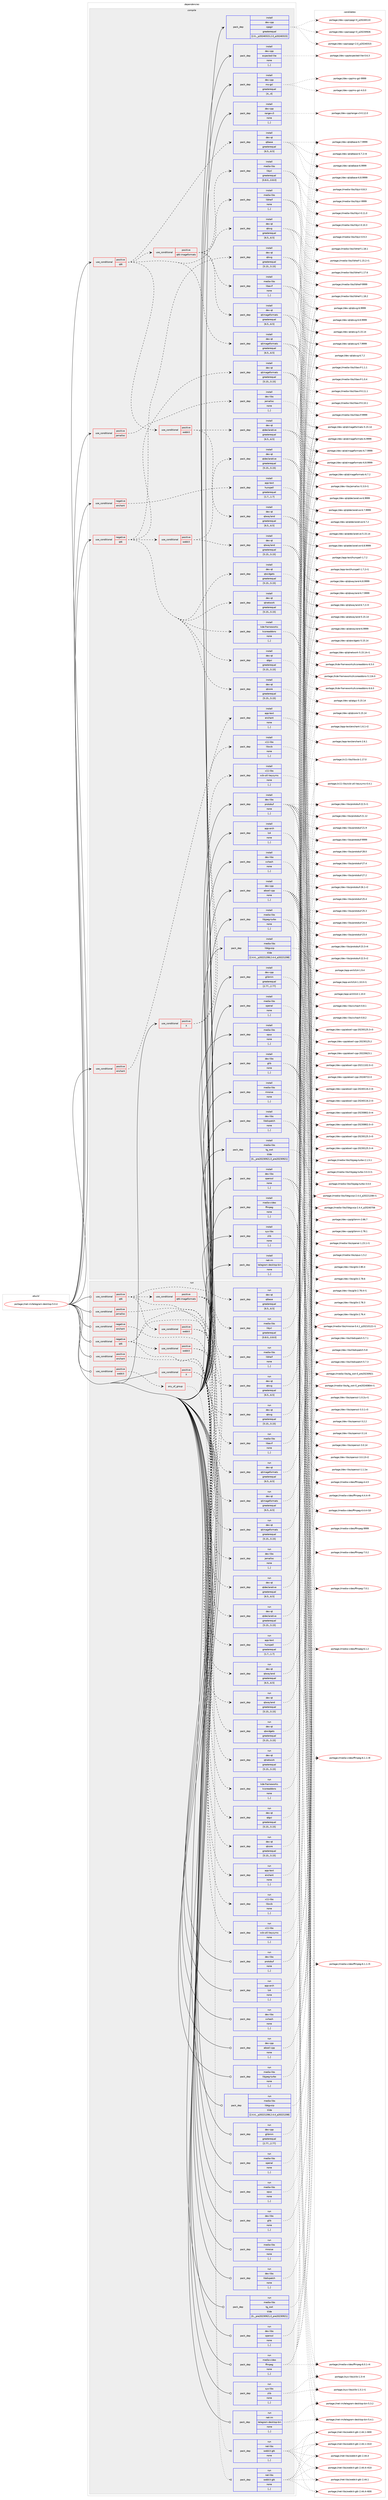 digraph prolog {

# *************
# Graph options
# *************

newrank=true;
concentrate=true;
compound=true;
graph [rankdir=LR,fontname=Helvetica,fontsize=10,ranksep=1.5];#, ranksep=2.5, nodesep=0.2];
edge  [arrowhead=vee];
node  [fontname=Helvetica,fontsize=10];

# **********
# The ebuild
# **********

subgraph cluster_leftcol {
color=gray;
label=<<i>ebuild</i>>;
id [label="portage://net-im/telegram-desktop-5.0.4", color=red, width=4, href="../net-im/telegram-desktop-5.0.4.svg"];
}

# ****************
# The dependencies
# ****************

subgraph cluster_midcol {
color=gray;
label=<<i>dependencies</i>>;
subgraph cluster_compile {
fillcolor="#eeeeee";
style=filled;
label=<<i>compile</i>>;
subgraph cond226618 {
dependency866659 [label=<<TABLE BORDER="0" CELLBORDER="1" CELLSPACING="0" CELLPADDING="4"><TR><TD ROWSPAN="3" CELLPADDING="10">use_conditional</TD></TR><TR><TD>negative</TD></TR><TR><TD>enchant</TD></TR></TABLE>>, shape=none, color=red];
subgraph pack633663 {
dependency866660 [label=<<TABLE BORDER="0" CELLBORDER="1" CELLSPACING="0" CELLPADDING="4" WIDTH="220"><TR><TD ROWSPAN="6" CELLPADDING="30">pack_dep</TD></TR><TR><TD WIDTH="110">install</TD></TR><TR><TD>app-text</TD></TR><TR><TD>hunspell</TD></TR><TR><TD>greaterequal</TD></TR><TR><TD>[1.7,,,1.7]</TD></TR></TABLE>>, shape=none, color=blue];
}
dependency866659:e -> dependency866660:w [weight=20,style="dashed",arrowhead="vee"];
}
id:e -> dependency866659:w [weight=20,style="solid",arrowhead="vee"];
subgraph cond226619 {
dependency866661 [label=<<TABLE BORDER="0" CELLBORDER="1" CELLSPACING="0" CELLPADDING="4"><TR><TD ROWSPAN="3" CELLPADDING="10">use_conditional</TD></TR><TR><TD>negative</TD></TR><TR><TD>qt6</TD></TR></TABLE>>, shape=none, color=red];
subgraph pack633664 {
dependency866662 [label=<<TABLE BORDER="0" CELLBORDER="1" CELLSPACING="0" CELLPADDING="4" WIDTH="220"><TR><TD ROWSPAN="6" CELLPADDING="30">pack_dep</TD></TR><TR><TD WIDTH="110">install</TD></TR><TR><TD>dev-qt</TD></TR><TR><TD>qtcore</TD></TR><TR><TD>greaterequal</TD></TR><TR><TD>[5.15,,,5.15]</TD></TR></TABLE>>, shape=none, color=blue];
}
dependency866661:e -> dependency866662:w [weight=20,style="dashed",arrowhead="vee"];
subgraph pack633665 {
dependency866663 [label=<<TABLE BORDER="0" CELLBORDER="1" CELLSPACING="0" CELLPADDING="4" WIDTH="220"><TR><TD ROWSPAN="6" CELLPADDING="30">pack_dep</TD></TR><TR><TD WIDTH="110">install</TD></TR><TR><TD>dev-qt</TD></TR><TR><TD>qtgui</TD></TR><TR><TD>greaterequal</TD></TR><TR><TD>[5.15,,,5.15]</TD></TR></TABLE>>, shape=none, color=blue];
}
dependency866661:e -> dependency866663:w [weight=20,style="dashed",arrowhead="vee"];
subgraph pack633666 {
dependency866664 [label=<<TABLE BORDER="0" CELLBORDER="1" CELLSPACING="0" CELLPADDING="4" WIDTH="220"><TR><TD ROWSPAN="6" CELLPADDING="30">pack_dep</TD></TR><TR><TD WIDTH="110">install</TD></TR><TR><TD>dev-qt</TD></TR><TR><TD>qtimageformats</TD></TR><TR><TD>greaterequal</TD></TR><TR><TD>[5.15,,,5.15]</TD></TR></TABLE>>, shape=none, color=blue];
}
dependency866661:e -> dependency866664:w [weight=20,style="dashed",arrowhead="vee"];
subgraph pack633667 {
dependency866665 [label=<<TABLE BORDER="0" CELLBORDER="1" CELLSPACING="0" CELLPADDING="4" WIDTH="220"><TR><TD ROWSPAN="6" CELLPADDING="30">pack_dep</TD></TR><TR><TD WIDTH="110">install</TD></TR><TR><TD>dev-qt</TD></TR><TR><TD>qtnetwork</TD></TR><TR><TD>greaterequal</TD></TR><TR><TD>[5.15,,,5.15]</TD></TR></TABLE>>, shape=none, color=blue];
}
dependency866661:e -> dependency866665:w [weight=20,style="dashed",arrowhead="vee"];
subgraph pack633668 {
dependency866666 [label=<<TABLE BORDER="0" CELLBORDER="1" CELLSPACING="0" CELLPADDING="4" WIDTH="220"><TR><TD ROWSPAN="6" CELLPADDING="30">pack_dep</TD></TR><TR><TD WIDTH="110">install</TD></TR><TR><TD>dev-qt</TD></TR><TR><TD>qtsvg</TD></TR><TR><TD>greaterequal</TD></TR><TR><TD>[5.15,,,5.15]</TD></TR></TABLE>>, shape=none, color=blue];
}
dependency866661:e -> dependency866666:w [weight=20,style="dashed",arrowhead="vee"];
subgraph pack633669 {
dependency866667 [label=<<TABLE BORDER="0" CELLBORDER="1" CELLSPACING="0" CELLPADDING="4" WIDTH="220"><TR><TD ROWSPAN="6" CELLPADDING="30">pack_dep</TD></TR><TR><TD WIDTH="110">install</TD></TR><TR><TD>dev-qt</TD></TR><TR><TD>qtwidgets</TD></TR><TR><TD>greaterequal</TD></TR><TR><TD>[5.15,,,5.15]</TD></TR></TABLE>>, shape=none, color=blue];
}
dependency866661:e -> dependency866667:w [weight=20,style="dashed",arrowhead="vee"];
subgraph pack633670 {
dependency866668 [label=<<TABLE BORDER="0" CELLBORDER="1" CELLSPACING="0" CELLPADDING="4" WIDTH="220"><TR><TD ROWSPAN="6" CELLPADDING="30">pack_dep</TD></TR><TR><TD WIDTH="110">install</TD></TR><TR><TD>kde-frameworks</TD></TR><TR><TD>kcoreaddons</TD></TR><TR><TD>none</TD></TR><TR><TD>[,,]</TD></TR></TABLE>>, shape=none, color=blue];
}
dependency866661:e -> dependency866668:w [weight=20,style="dashed",arrowhead="vee"];
subgraph cond226620 {
dependency866669 [label=<<TABLE BORDER="0" CELLBORDER="1" CELLSPACING="0" CELLPADDING="4"><TR><TD ROWSPAN="3" CELLPADDING="10">use_conditional</TD></TR><TR><TD>positive</TD></TR><TR><TD>webkit</TD></TR></TABLE>>, shape=none, color=red];
subgraph pack633671 {
dependency866670 [label=<<TABLE BORDER="0" CELLBORDER="1" CELLSPACING="0" CELLPADDING="4" WIDTH="220"><TR><TD ROWSPAN="6" CELLPADDING="30">pack_dep</TD></TR><TR><TD WIDTH="110">install</TD></TR><TR><TD>dev-qt</TD></TR><TR><TD>qtdeclarative</TD></TR><TR><TD>greaterequal</TD></TR><TR><TD>[5.15,,,5.15]</TD></TR></TABLE>>, shape=none, color=blue];
}
dependency866669:e -> dependency866670:w [weight=20,style="dashed",arrowhead="vee"];
subgraph pack633672 {
dependency866671 [label=<<TABLE BORDER="0" CELLBORDER="1" CELLSPACING="0" CELLPADDING="4" WIDTH="220"><TR><TD ROWSPAN="6" CELLPADDING="30">pack_dep</TD></TR><TR><TD WIDTH="110">install</TD></TR><TR><TD>dev-qt</TD></TR><TR><TD>qtwayland</TD></TR><TR><TD>greaterequal</TD></TR><TR><TD>[5.15,,,5.15]</TD></TR></TABLE>>, shape=none, color=blue];
}
dependency866669:e -> dependency866671:w [weight=20,style="dashed",arrowhead="vee"];
}
dependency866661:e -> dependency866669:w [weight=20,style="dashed",arrowhead="vee"];
}
id:e -> dependency866661:w [weight=20,style="solid",arrowhead="vee"];
subgraph cond226621 {
dependency866672 [label=<<TABLE BORDER="0" CELLBORDER="1" CELLSPACING="0" CELLPADDING="4"><TR><TD ROWSPAN="3" CELLPADDING="10">use_conditional</TD></TR><TR><TD>positive</TD></TR><TR><TD>X</TD></TR></TABLE>>, shape=none, color=red];
subgraph pack633673 {
dependency866673 [label=<<TABLE BORDER="0" CELLBORDER="1" CELLSPACING="0" CELLPADDING="4" WIDTH="220"><TR><TD ROWSPAN="6" CELLPADDING="30">pack_dep</TD></TR><TR><TD WIDTH="110">install</TD></TR><TR><TD>x11-libs</TD></TR><TR><TD>libxcb</TD></TR><TR><TD>none</TD></TR><TR><TD>[,,]</TD></TR></TABLE>>, shape=none, color=blue];
}
dependency866672:e -> dependency866673:w [weight=20,style="dashed",arrowhead="vee"];
subgraph pack633674 {
dependency866674 [label=<<TABLE BORDER="0" CELLBORDER="1" CELLSPACING="0" CELLPADDING="4" WIDTH="220"><TR><TD ROWSPAN="6" CELLPADDING="30">pack_dep</TD></TR><TR><TD WIDTH="110">install</TD></TR><TR><TD>x11-libs</TD></TR><TR><TD>xcb-util-keysyms</TD></TR><TR><TD>none</TD></TR><TR><TD>[,,]</TD></TR></TABLE>>, shape=none, color=blue];
}
dependency866672:e -> dependency866674:w [weight=20,style="dashed",arrowhead="vee"];
}
id:e -> dependency866672:w [weight=20,style="solid",arrowhead="vee"];
subgraph cond226622 {
dependency866675 [label=<<TABLE BORDER="0" CELLBORDER="1" CELLSPACING="0" CELLPADDING="4"><TR><TD ROWSPAN="3" CELLPADDING="10">use_conditional</TD></TR><TR><TD>positive</TD></TR><TR><TD>enchant</TD></TR></TABLE>>, shape=none, color=red];
subgraph pack633675 {
dependency866676 [label=<<TABLE BORDER="0" CELLBORDER="1" CELLSPACING="0" CELLPADDING="4" WIDTH="220"><TR><TD ROWSPAN="6" CELLPADDING="30">pack_dep</TD></TR><TR><TD WIDTH="110">install</TD></TR><TR><TD>app-text</TD></TR><TR><TD>enchant</TD></TR><TR><TD>none</TD></TR><TR><TD>[,,]</TD></TR></TABLE>>, shape=none, color=blue];
}
dependency866675:e -> dependency866676:w [weight=20,style="dashed",arrowhead="vee"];
}
id:e -> dependency866675:w [weight=20,style="solid",arrowhead="vee"];
subgraph cond226623 {
dependency866677 [label=<<TABLE BORDER="0" CELLBORDER="1" CELLSPACING="0" CELLPADDING="4"><TR><TD ROWSPAN="3" CELLPADDING="10">use_conditional</TD></TR><TR><TD>positive</TD></TR><TR><TD>jemalloc</TD></TR></TABLE>>, shape=none, color=red];
subgraph pack633676 {
dependency866678 [label=<<TABLE BORDER="0" CELLBORDER="1" CELLSPACING="0" CELLPADDING="4" WIDTH="220"><TR><TD ROWSPAN="6" CELLPADDING="30">pack_dep</TD></TR><TR><TD WIDTH="110">install</TD></TR><TR><TD>dev-libs</TD></TR><TR><TD>jemalloc</TD></TR><TR><TD>none</TD></TR><TR><TD>[,,]</TD></TR></TABLE>>, shape=none, color=blue];
}
dependency866677:e -> dependency866678:w [weight=20,style="dashed",arrowhead="vee"];
}
id:e -> dependency866677:w [weight=20,style="solid",arrowhead="vee"];
subgraph cond226624 {
dependency866679 [label=<<TABLE BORDER="0" CELLBORDER="1" CELLSPACING="0" CELLPADDING="4"><TR><TD ROWSPAN="3" CELLPADDING="10">use_conditional</TD></TR><TR><TD>positive</TD></TR><TR><TD>qt6</TD></TR></TABLE>>, shape=none, color=red];
subgraph pack633677 {
dependency866680 [label=<<TABLE BORDER="0" CELLBORDER="1" CELLSPACING="0" CELLPADDING="4" WIDTH="220"><TR><TD ROWSPAN="6" CELLPADDING="30">pack_dep</TD></TR><TR><TD WIDTH="110">install</TD></TR><TR><TD>dev-qt</TD></TR><TR><TD>qtbase</TD></TR><TR><TD>greaterequal</TD></TR><TR><TD>[6.5,,,6.5]</TD></TR></TABLE>>, shape=none, color=blue];
}
dependency866679:e -> dependency866680:w [weight=20,style="dashed",arrowhead="vee"];
subgraph pack633678 {
dependency866681 [label=<<TABLE BORDER="0" CELLBORDER="1" CELLSPACING="0" CELLPADDING="4" WIDTH="220"><TR><TD ROWSPAN="6" CELLPADDING="30">pack_dep</TD></TR><TR><TD WIDTH="110">install</TD></TR><TR><TD>dev-qt</TD></TR><TR><TD>qtimageformats</TD></TR><TR><TD>greaterequal</TD></TR><TR><TD>[6.5,,,6.5]</TD></TR></TABLE>>, shape=none, color=blue];
}
dependency866679:e -> dependency866681:w [weight=20,style="dashed",arrowhead="vee"];
subgraph pack633679 {
dependency866682 [label=<<TABLE BORDER="0" CELLBORDER="1" CELLSPACING="0" CELLPADDING="4" WIDTH="220"><TR><TD ROWSPAN="6" CELLPADDING="30">pack_dep</TD></TR><TR><TD WIDTH="110">install</TD></TR><TR><TD>dev-qt</TD></TR><TR><TD>qtsvg</TD></TR><TR><TD>greaterequal</TD></TR><TR><TD>[6.5,,,6.5]</TD></TR></TABLE>>, shape=none, color=blue];
}
dependency866679:e -> dependency866682:w [weight=20,style="dashed",arrowhead="vee"];
subgraph cond226625 {
dependency866683 [label=<<TABLE BORDER="0" CELLBORDER="1" CELLSPACING="0" CELLPADDING="4"><TR><TD ROWSPAN="3" CELLPADDING="10">use_conditional</TD></TR><TR><TD>positive</TD></TR><TR><TD>webkit</TD></TR></TABLE>>, shape=none, color=red];
subgraph pack633680 {
dependency866684 [label=<<TABLE BORDER="0" CELLBORDER="1" CELLSPACING="0" CELLPADDING="4" WIDTH="220"><TR><TD ROWSPAN="6" CELLPADDING="30">pack_dep</TD></TR><TR><TD WIDTH="110">install</TD></TR><TR><TD>dev-qt</TD></TR><TR><TD>qtdeclarative</TD></TR><TR><TD>greaterequal</TD></TR><TR><TD>[6.5,,,6.5]</TD></TR></TABLE>>, shape=none, color=blue];
}
dependency866683:e -> dependency866684:w [weight=20,style="dashed",arrowhead="vee"];
subgraph pack633681 {
dependency866685 [label=<<TABLE BORDER="0" CELLBORDER="1" CELLSPACING="0" CELLPADDING="4" WIDTH="220"><TR><TD ROWSPAN="6" CELLPADDING="30">pack_dep</TD></TR><TR><TD WIDTH="110">install</TD></TR><TR><TD>dev-qt</TD></TR><TR><TD>qtwayland</TD></TR><TR><TD>greaterequal</TD></TR><TR><TD>[6.5,,,6.5]</TD></TR></TABLE>>, shape=none, color=blue];
}
dependency866683:e -> dependency866685:w [weight=20,style="dashed",arrowhead="vee"];
}
dependency866679:e -> dependency866683:w [weight=20,style="dashed",arrowhead="vee"];
subgraph cond226626 {
dependency866686 [label=<<TABLE BORDER="0" CELLBORDER="1" CELLSPACING="0" CELLPADDING="4"><TR><TD ROWSPAN="3" CELLPADDING="10">use_conditional</TD></TR><TR><TD>positive</TD></TR><TR><TD>qt6-imageformats</TD></TR></TABLE>>, shape=none, color=red];
subgraph pack633682 {
dependency866687 [label=<<TABLE BORDER="0" CELLBORDER="1" CELLSPACING="0" CELLPADDING="4" WIDTH="220"><TR><TD ROWSPAN="6" CELLPADDING="30">pack_dep</TD></TR><TR><TD WIDTH="110">install</TD></TR><TR><TD>dev-qt</TD></TR><TR><TD>qtimageformats</TD></TR><TR><TD>greaterequal</TD></TR><TR><TD>[6.5,,,6.5]</TD></TR></TABLE>>, shape=none, color=blue];
}
dependency866686:e -> dependency866687:w [weight=20,style="dashed",arrowhead="vee"];
subgraph pack633683 {
dependency866688 [label=<<TABLE BORDER="0" CELLBORDER="1" CELLSPACING="0" CELLPADDING="4" WIDTH="220"><TR><TD ROWSPAN="6" CELLPADDING="30">pack_dep</TD></TR><TR><TD WIDTH="110">install</TD></TR><TR><TD>media-libs</TD></TR><TR><TD>libavif</TD></TR><TR><TD>none</TD></TR><TR><TD>[,,]</TD></TR></TABLE>>, shape=none, color=blue];
}
dependency866686:e -> dependency866688:w [weight=20,style="dashed",arrowhead="vee"];
subgraph pack633684 {
dependency866689 [label=<<TABLE BORDER="0" CELLBORDER="1" CELLSPACING="0" CELLPADDING="4" WIDTH="220"><TR><TD ROWSPAN="6" CELLPADDING="30">pack_dep</TD></TR><TR><TD WIDTH="110">install</TD></TR><TR><TD>media-libs</TD></TR><TR><TD>libheif</TD></TR><TR><TD>none</TD></TR><TR><TD>[,,]</TD></TR></TABLE>>, shape=none, color=blue];
}
dependency866686:e -> dependency866689:w [weight=20,style="dashed",arrowhead="vee"];
subgraph pack633685 {
dependency866690 [label=<<TABLE BORDER="0" CELLBORDER="1" CELLSPACING="0" CELLPADDING="4" WIDTH="220"><TR><TD ROWSPAN="6" CELLPADDING="30">pack_dep</TD></TR><TR><TD WIDTH="110">install</TD></TR><TR><TD>media-libs</TD></TR><TR><TD>libjxl</TD></TR><TR><TD>greaterequal</TD></TR><TR><TD>[0.8.0,,,0.8.0]</TD></TR></TABLE>>, shape=none, color=blue];
}
dependency866686:e -> dependency866690:w [weight=20,style="dashed",arrowhead="vee"];
}
dependency866679:e -> dependency866686:w [weight=20,style="dashed",arrowhead="vee"];
}
id:e -> dependency866679:w [weight=20,style="solid",arrowhead="vee"];
subgraph pack633686 {
dependency866691 [label=<<TABLE BORDER="0" CELLBORDER="1" CELLSPACING="0" CELLPADDING="4" WIDTH="220"><TR><TD ROWSPAN="6" CELLPADDING="30">pack_dep</TD></TR><TR><TD WIDTH="110">install</TD></TR><TR><TD>app-arch</TD></TR><TR><TD>lz4</TD></TR><TR><TD>none</TD></TR><TR><TD>[,,]</TD></TR></TABLE>>, shape=none, color=blue];
}
id:e -> dependency866691:w [weight=20,style="solid",arrowhead="vee"];
subgraph pack633687 {
dependency866692 [label=<<TABLE BORDER="0" CELLBORDER="1" CELLSPACING="0" CELLPADDING="4" WIDTH="220"><TR><TD ROWSPAN="6" CELLPADDING="30">pack_dep</TD></TR><TR><TD WIDTH="110">install</TD></TR><TR><TD>dev-cpp</TD></TR><TR><TD>abseil-cpp</TD></TR><TR><TD>none</TD></TR><TR><TD>[,,]</TD></TR></TABLE>>, shape=none, color=blue];
}
id:e -> dependency866692:w [weight=20,style="solid",arrowhead="vee"];
subgraph pack633688 {
dependency866693 [label=<<TABLE BORDER="0" CELLBORDER="1" CELLSPACING="0" CELLPADDING="4" WIDTH="220"><TR><TD ROWSPAN="6" CELLPADDING="30">pack_dep</TD></TR><TR><TD WIDTH="110">install</TD></TR><TR><TD>dev-cpp</TD></TR><TR><TD>cppgir</TD></TR><TR><TD>greaterequal</TD></TR><TR><TD>[2.0,,_p20240315,2.0_p20240315]</TD></TR></TABLE>>, shape=none, color=blue];
}
id:e -> dependency866693:w [weight=20,style="solid",arrowhead="vee"];
subgraph pack633689 {
dependency866694 [label=<<TABLE BORDER="0" CELLBORDER="1" CELLSPACING="0" CELLPADDING="4" WIDTH="220"><TR><TD ROWSPAN="6" CELLPADDING="30">pack_dep</TD></TR><TR><TD WIDTH="110">install</TD></TR><TR><TD>dev-cpp</TD></TR><TR><TD>expected-lite</TD></TR><TR><TD>none</TD></TR><TR><TD>[,,]</TD></TR></TABLE>>, shape=none, color=blue];
}
id:e -> dependency866694:w [weight=20,style="solid",arrowhead="vee"];
subgraph pack633690 {
dependency866695 [label=<<TABLE BORDER="0" CELLBORDER="1" CELLSPACING="0" CELLPADDING="4" WIDTH="220"><TR><TD ROWSPAN="6" CELLPADDING="30">pack_dep</TD></TR><TR><TD WIDTH="110">install</TD></TR><TR><TD>dev-cpp</TD></TR><TR><TD>glibmm</TD></TR><TR><TD>greaterequal</TD></TR><TR><TD>[2.77,,,2.77]</TD></TR></TABLE>>, shape=none, color=blue];
}
id:e -> dependency866695:w [weight=20,style="solid",arrowhead="vee"];
subgraph pack633691 {
dependency866696 [label=<<TABLE BORDER="0" CELLBORDER="1" CELLSPACING="0" CELLPADDING="4" WIDTH="220"><TR><TD ROWSPAN="6" CELLPADDING="30">pack_dep</TD></TR><TR><TD WIDTH="110">install</TD></TR><TR><TD>dev-cpp</TD></TR><TR><TD>ms-gsl</TD></TR><TR><TD>greaterequal</TD></TR><TR><TD>[4,,,4]</TD></TR></TABLE>>, shape=none, color=blue];
}
id:e -> dependency866696:w [weight=20,style="solid",arrowhead="vee"];
subgraph pack633692 {
dependency866697 [label=<<TABLE BORDER="0" CELLBORDER="1" CELLSPACING="0" CELLPADDING="4" WIDTH="220"><TR><TD ROWSPAN="6" CELLPADDING="30">pack_dep</TD></TR><TR><TD WIDTH="110">install</TD></TR><TR><TD>dev-cpp</TD></TR><TR><TD>range-v3</TD></TR><TR><TD>none</TD></TR><TR><TD>[,,]</TD></TR></TABLE>>, shape=none, color=blue];
}
id:e -> dependency866697:w [weight=20,style="solid",arrowhead="vee"];
subgraph pack633693 {
dependency866698 [label=<<TABLE BORDER="0" CELLBORDER="1" CELLSPACING="0" CELLPADDING="4" WIDTH="220"><TR><TD ROWSPAN="6" CELLPADDING="30">pack_dep</TD></TR><TR><TD WIDTH="110">install</TD></TR><TR><TD>dev-libs</TD></TR><TR><TD>glib</TD></TR><TR><TD>none</TD></TR><TR><TD>[,,]</TD></TR></TABLE>>, shape=none, color=blue];
}
id:e -> dependency866698:w [weight=20,style="solid",arrowhead="vee"];
subgraph pack633694 {
dependency866699 [label=<<TABLE BORDER="0" CELLBORDER="1" CELLSPACING="0" CELLPADDING="4" WIDTH="220"><TR><TD ROWSPAN="6" CELLPADDING="30">pack_dep</TD></TR><TR><TD WIDTH="110">install</TD></TR><TR><TD>dev-libs</TD></TR><TR><TD>libdispatch</TD></TR><TR><TD>none</TD></TR><TR><TD>[,,]</TD></TR></TABLE>>, shape=none, color=blue];
}
id:e -> dependency866699:w [weight=20,style="solid",arrowhead="vee"];
subgraph pack633695 {
dependency866700 [label=<<TABLE BORDER="0" CELLBORDER="1" CELLSPACING="0" CELLPADDING="4" WIDTH="220"><TR><TD ROWSPAN="6" CELLPADDING="30">pack_dep</TD></TR><TR><TD WIDTH="110">install</TD></TR><TR><TD>dev-libs</TD></TR><TR><TD>openssl</TD></TR><TR><TD>none</TD></TR><TR><TD>[,,]</TD></TR></TABLE>>, shape=none, color=blue];
}
id:e -> dependency866700:w [weight=20,style="solid",arrowhead="vee"];
subgraph pack633696 {
dependency866701 [label=<<TABLE BORDER="0" CELLBORDER="1" CELLSPACING="0" CELLPADDING="4" WIDTH="220"><TR><TD ROWSPAN="6" CELLPADDING="30">pack_dep</TD></TR><TR><TD WIDTH="110">install</TD></TR><TR><TD>dev-libs</TD></TR><TR><TD>protobuf</TD></TR><TR><TD>none</TD></TR><TR><TD>[,,]</TD></TR></TABLE>>, shape=none, color=blue];
}
id:e -> dependency866701:w [weight=20,style="solid",arrowhead="vee"];
subgraph pack633697 {
dependency866702 [label=<<TABLE BORDER="0" CELLBORDER="1" CELLSPACING="0" CELLPADDING="4" WIDTH="220"><TR><TD ROWSPAN="6" CELLPADDING="30">pack_dep</TD></TR><TR><TD WIDTH="110">install</TD></TR><TR><TD>dev-libs</TD></TR><TR><TD>xxhash</TD></TR><TR><TD>none</TD></TR><TR><TD>[,,]</TD></TR></TABLE>>, shape=none, color=blue];
}
id:e -> dependency866702:w [weight=20,style="solid",arrowhead="vee"];
subgraph pack633698 {
dependency866703 [label=<<TABLE BORDER="0" CELLBORDER="1" CELLSPACING="0" CELLPADDING="4" WIDTH="220"><TR><TD ROWSPAN="6" CELLPADDING="30">pack_dep</TD></TR><TR><TD WIDTH="110">install</TD></TR><TR><TD>media-libs</TD></TR><TR><TD>libjpeg-turbo</TD></TR><TR><TD>none</TD></TR><TR><TD>[,,]</TD></TR></TABLE>>, shape=none, color=blue];
}
id:e -> dependency866703:w [weight=20,style="solid",arrowhead="vee"];
subgraph pack633699 {
dependency866704 [label=<<TABLE BORDER="0" CELLBORDER="1" CELLSPACING="0" CELLPADDING="4" WIDTH="220"><TR><TD ROWSPAN="6" CELLPADDING="30">pack_dep</TD></TR><TR><TD WIDTH="110">install</TD></TR><TR><TD>media-libs</TD></TR><TR><TD>libtgvoip</TD></TR><TR><TD>tilde</TD></TR><TR><TD>[2.4.4,,_p20221208,2.4.4_p20221208]</TD></TR></TABLE>>, shape=none, color=blue];
}
id:e -> dependency866704:w [weight=20,style="solid",arrowhead="vee"];
subgraph pack633700 {
dependency866705 [label=<<TABLE BORDER="0" CELLBORDER="1" CELLSPACING="0" CELLPADDING="4" WIDTH="220"><TR><TD ROWSPAN="6" CELLPADDING="30">pack_dep</TD></TR><TR><TD WIDTH="110">install</TD></TR><TR><TD>media-libs</TD></TR><TR><TD>openal</TD></TR><TR><TD>none</TD></TR><TR><TD>[,,]</TD></TR></TABLE>>, shape=none, color=blue];
}
id:e -> dependency866705:w [weight=20,style="solid",arrowhead="vee"];
subgraph pack633701 {
dependency866706 [label=<<TABLE BORDER="0" CELLBORDER="1" CELLSPACING="0" CELLPADDING="4" WIDTH="220"><TR><TD ROWSPAN="6" CELLPADDING="30">pack_dep</TD></TR><TR><TD WIDTH="110">install</TD></TR><TR><TD>media-libs</TD></TR><TR><TD>opus</TD></TR><TR><TD>none</TD></TR><TR><TD>[,,]</TD></TR></TABLE>>, shape=none, color=blue];
}
id:e -> dependency866706:w [weight=20,style="solid",arrowhead="vee"];
subgraph pack633702 {
dependency866707 [label=<<TABLE BORDER="0" CELLBORDER="1" CELLSPACING="0" CELLPADDING="4" WIDTH="220"><TR><TD ROWSPAN="6" CELLPADDING="30">pack_dep</TD></TR><TR><TD WIDTH="110">install</TD></TR><TR><TD>media-libs</TD></TR><TR><TD>rnnoise</TD></TR><TR><TD>none</TD></TR><TR><TD>[,,]</TD></TR></TABLE>>, shape=none, color=blue];
}
id:e -> dependency866707:w [weight=20,style="solid",arrowhead="vee"];
subgraph pack633703 {
dependency866708 [label=<<TABLE BORDER="0" CELLBORDER="1" CELLSPACING="0" CELLPADDING="4" WIDTH="220"><TR><TD ROWSPAN="6" CELLPADDING="30">pack_dep</TD></TR><TR><TD WIDTH="110">install</TD></TR><TR><TD>media-libs</TD></TR><TR><TD>tg_owt</TD></TR><TR><TD>tilde</TD></TR><TR><TD>[0,,_pre20230921,0_pre20230921]</TD></TR></TABLE>>, shape=none, color=blue];
}
id:e -> dependency866708:w [weight=20,style="solid",arrowhead="vee"];
subgraph pack633704 {
dependency866709 [label=<<TABLE BORDER="0" CELLBORDER="1" CELLSPACING="0" CELLPADDING="4" WIDTH="220"><TR><TD ROWSPAN="6" CELLPADDING="30">pack_dep</TD></TR><TR><TD WIDTH="110">install</TD></TR><TR><TD>media-video</TD></TR><TR><TD>ffmpeg</TD></TR><TR><TD>none</TD></TR><TR><TD>[,,]</TD></TR></TABLE>>, shape=none, color=blue];
}
id:e -> dependency866709:w [weight=20,style="solid",arrowhead="vee"];
subgraph pack633705 {
dependency866710 [label=<<TABLE BORDER="0" CELLBORDER="1" CELLSPACING="0" CELLPADDING="4" WIDTH="220"><TR><TD ROWSPAN="6" CELLPADDING="30">pack_dep</TD></TR><TR><TD WIDTH="110">install</TD></TR><TR><TD>sys-libs</TD></TR><TR><TD>zlib</TD></TR><TR><TD>none</TD></TR><TR><TD>[,,]</TD></TR></TABLE>>, shape=none, color=blue];
}
id:e -> dependency866710:w [weight=20,style="solid",arrowhead="vee"];
subgraph pack633706 {
dependency866711 [label=<<TABLE BORDER="0" CELLBORDER="1" CELLSPACING="0" CELLPADDING="4" WIDTH="220"><TR><TD ROWSPAN="6" CELLPADDING="30">pack_dep</TD></TR><TR><TD WIDTH="110">install</TD></TR><TR><TD>net-im</TD></TR><TR><TD>telegram-desktop-bin</TD></TR><TR><TD>none</TD></TR><TR><TD>[,,]</TD></TR></TABLE>>, shape=none, color=blue];
}
id:e -> dependency866711:w [weight=20,style="solid",arrowhead="vee"];
}
subgraph cluster_compileandrun {
fillcolor="#eeeeee";
style=filled;
label=<<i>compile and run</i>>;
}
subgraph cluster_run {
fillcolor="#eeeeee";
style=filled;
label=<<i>run</i>>;
subgraph cond226627 {
dependency866712 [label=<<TABLE BORDER="0" CELLBORDER="1" CELLSPACING="0" CELLPADDING="4"><TR><TD ROWSPAN="3" CELLPADDING="10">use_conditional</TD></TR><TR><TD>negative</TD></TR><TR><TD>enchant</TD></TR></TABLE>>, shape=none, color=red];
subgraph pack633707 {
dependency866713 [label=<<TABLE BORDER="0" CELLBORDER="1" CELLSPACING="0" CELLPADDING="4" WIDTH="220"><TR><TD ROWSPAN="6" CELLPADDING="30">pack_dep</TD></TR><TR><TD WIDTH="110">run</TD></TR><TR><TD>app-text</TD></TR><TR><TD>hunspell</TD></TR><TR><TD>greaterequal</TD></TR><TR><TD>[1.7,,,1.7]</TD></TR></TABLE>>, shape=none, color=blue];
}
dependency866712:e -> dependency866713:w [weight=20,style="dashed",arrowhead="vee"];
}
id:e -> dependency866712:w [weight=20,style="solid",arrowhead="odot"];
subgraph cond226628 {
dependency866714 [label=<<TABLE BORDER="0" CELLBORDER="1" CELLSPACING="0" CELLPADDING="4"><TR><TD ROWSPAN="3" CELLPADDING="10">use_conditional</TD></TR><TR><TD>negative</TD></TR><TR><TD>qt6</TD></TR></TABLE>>, shape=none, color=red];
subgraph pack633708 {
dependency866715 [label=<<TABLE BORDER="0" CELLBORDER="1" CELLSPACING="0" CELLPADDING="4" WIDTH="220"><TR><TD ROWSPAN="6" CELLPADDING="30">pack_dep</TD></TR><TR><TD WIDTH="110">run</TD></TR><TR><TD>dev-qt</TD></TR><TR><TD>qtcore</TD></TR><TR><TD>greaterequal</TD></TR><TR><TD>[5.15,,,5.15]</TD></TR></TABLE>>, shape=none, color=blue];
}
dependency866714:e -> dependency866715:w [weight=20,style="dashed",arrowhead="vee"];
subgraph pack633709 {
dependency866716 [label=<<TABLE BORDER="0" CELLBORDER="1" CELLSPACING="0" CELLPADDING="4" WIDTH="220"><TR><TD ROWSPAN="6" CELLPADDING="30">pack_dep</TD></TR><TR><TD WIDTH="110">run</TD></TR><TR><TD>dev-qt</TD></TR><TR><TD>qtgui</TD></TR><TR><TD>greaterequal</TD></TR><TR><TD>[5.15,,,5.15]</TD></TR></TABLE>>, shape=none, color=blue];
}
dependency866714:e -> dependency866716:w [weight=20,style="dashed",arrowhead="vee"];
subgraph pack633710 {
dependency866717 [label=<<TABLE BORDER="0" CELLBORDER="1" CELLSPACING="0" CELLPADDING="4" WIDTH="220"><TR><TD ROWSPAN="6" CELLPADDING="30">pack_dep</TD></TR><TR><TD WIDTH="110">run</TD></TR><TR><TD>dev-qt</TD></TR><TR><TD>qtimageformats</TD></TR><TR><TD>greaterequal</TD></TR><TR><TD>[5.15,,,5.15]</TD></TR></TABLE>>, shape=none, color=blue];
}
dependency866714:e -> dependency866717:w [weight=20,style="dashed",arrowhead="vee"];
subgraph pack633711 {
dependency866718 [label=<<TABLE BORDER="0" CELLBORDER="1" CELLSPACING="0" CELLPADDING="4" WIDTH="220"><TR><TD ROWSPAN="6" CELLPADDING="30">pack_dep</TD></TR><TR><TD WIDTH="110">run</TD></TR><TR><TD>dev-qt</TD></TR><TR><TD>qtnetwork</TD></TR><TR><TD>greaterequal</TD></TR><TR><TD>[5.15,,,5.15]</TD></TR></TABLE>>, shape=none, color=blue];
}
dependency866714:e -> dependency866718:w [weight=20,style="dashed",arrowhead="vee"];
subgraph pack633712 {
dependency866719 [label=<<TABLE BORDER="0" CELLBORDER="1" CELLSPACING="0" CELLPADDING="4" WIDTH="220"><TR><TD ROWSPAN="6" CELLPADDING="30">pack_dep</TD></TR><TR><TD WIDTH="110">run</TD></TR><TR><TD>dev-qt</TD></TR><TR><TD>qtsvg</TD></TR><TR><TD>greaterequal</TD></TR><TR><TD>[5.15,,,5.15]</TD></TR></TABLE>>, shape=none, color=blue];
}
dependency866714:e -> dependency866719:w [weight=20,style="dashed",arrowhead="vee"];
subgraph pack633713 {
dependency866720 [label=<<TABLE BORDER="0" CELLBORDER="1" CELLSPACING="0" CELLPADDING="4" WIDTH="220"><TR><TD ROWSPAN="6" CELLPADDING="30">pack_dep</TD></TR><TR><TD WIDTH="110">run</TD></TR><TR><TD>dev-qt</TD></TR><TR><TD>qtwidgets</TD></TR><TR><TD>greaterequal</TD></TR><TR><TD>[5.15,,,5.15]</TD></TR></TABLE>>, shape=none, color=blue];
}
dependency866714:e -> dependency866720:w [weight=20,style="dashed",arrowhead="vee"];
subgraph pack633714 {
dependency866721 [label=<<TABLE BORDER="0" CELLBORDER="1" CELLSPACING="0" CELLPADDING="4" WIDTH="220"><TR><TD ROWSPAN="6" CELLPADDING="30">pack_dep</TD></TR><TR><TD WIDTH="110">run</TD></TR><TR><TD>kde-frameworks</TD></TR><TR><TD>kcoreaddons</TD></TR><TR><TD>none</TD></TR><TR><TD>[,,]</TD></TR></TABLE>>, shape=none, color=blue];
}
dependency866714:e -> dependency866721:w [weight=20,style="dashed",arrowhead="vee"];
subgraph cond226629 {
dependency866722 [label=<<TABLE BORDER="0" CELLBORDER="1" CELLSPACING="0" CELLPADDING="4"><TR><TD ROWSPAN="3" CELLPADDING="10">use_conditional</TD></TR><TR><TD>positive</TD></TR><TR><TD>webkit</TD></TR></TABLE>>, shape=none, color=red];
subgraph pack633715 {
dependency866723 [label=<<TABLE BORDER="0" CELLBORDER="1" CELLSPACING="0" CELLPADDING="4" WIDTH="220"><TR><TD ROWSPAN="6" CELLPADDING="30">pack_dep</TD></TR><TR><TD WIDTH="110">run</TD></TR><TR><TD>dev-qt</TD></TR><TR><TD>qtdeclarative</TD></TR><TR><TD>greaterequal</TD></TR><TR><TD>[5.15,,,5.15]</TD></TR></TABLE>>, shape=none, color=blue];
}
dependency866722:e -> dependency866723:w [weight=20,style="dashed",arrowhead="vee"];
subgraph pack633716 {
dependency866724 [label=<<TABLE BORDER="0" CELLBORDER="1" CELLSPACING="0" CELLPADDING="4" WIDTH="220"><TR><TD ROWSPAN="6" CELLPADDING="30">pack_dep</TD></TR><TR><TD WIDTH="110">run</TD></TR><TR><TD>dev-qt</TD></TR><TR><TD>qtwayland</TD></TR><TR><TD>greaterequal</TD></TR><TR><TD>[5.15,,,5.15]</TD></TR></TABLE>>, shape=none, color=blue];
}
dependency866722:e -> dependency866724:w [weight=20,style="dashed",arrowhead="vee"];
}
dependency866714:e -> dependency866722:w [weight=20,style="dashed",arrowhead="vee"];
}
id:e -> dependency866714:w [weight=20,style="solid",arrowhead="odot"];
subgraph cond226630 {
dependency866725 [label=<<TABLE BORDER="0" CELLBORDER="1" CELLSPACING="0" CELLPADDING="4"><TR><TD ROWSPAN="3" CELLPADDING="10">use_conditional</TD></TR><TR><TD>positive</TD></TR><TR><TD>X</TD></TR></TABLE>>, shape=none, color=red];
subgraph pack633717 {
dependency866726 [label=<<TABLE BORDER="0" CELLBORDER="1" CELLSPACING="0" CELLPADDING="4" WIDTH="220"><TR><TD ROWSPAN="6" CELLPADDING="30">pack_dep</TD></TR><TR><TD WIDTH="110">run</TD></TR><TR><TD>x11-libs</TD></TR><TR><TD>libxcb</TD></TR><TR><TD>none</TD></TR><TR><TD>[,,]</TD></TR></TABLE>>, shape=none, color=blue];
}
dependency866725:e -> dependency866726:w [weight=20,style="dashed",arrowhead="vee"];
subgraph pack633718 {
dependency866727 [label=<<TABLE BORDER="0" CELLBORDER="1" CELLSPACING="0" CELLPADDING="4" WIDTH="220"><TR><TD ROWSPAN="6" CELLPADDING="30">pack_dep</TD></TR><TR><TD WIDTH="110">run</TD></TR><TR><TD>x11-libs</TD></TR><TR><TD>xcb-util-keysyms</TD></TR><TR><TD>none</TD></TR><TR><TD>[,,]</TD></TR></TABLE>>, shape=none, color=blue];
}
dependency866725:e -> dependency866727:w [weight=20,style="dashed",arrowhead="vee"];
}
id:e -> dependency866725:w [weight=20,style="solid",arrowhead="odot"];
subgraph cond226631 {
dependency866728 [label=<<TABLE BORDER="0" CELLBORDER="1" CELLSPACING="0" CELLPADDING="4"><TR><TD ROWSPAN="3" CELLPADDING="10">use_conditional</TD></TR><TR><TD>positive</TD></TR><TR><TD>enchant</TD></TR></TABLE>>, shape=none, color=red];
subgraph pack633719 {
dependency866729 [label=<<TABLE BORDER="0" CELLBORDER="1" CELLSPACING="0" CELLPADDING="4" WIDTH="220"><TR><TD ROWSPAN="6" CELLPADDING="30">pack_dep</TD></TR><TR><TD WIDTH="110">run</TD></TR><TR><TD>app-text</TD></TR><TR><TD>enchant</TD></TR><TR><TD>none</TD></TR><TR><TD>[,,]</TD></TR></TABLE>>, shape=none, color=blue];
}
dependency866728:e -> dependency866729:w [weight=20,style="dashed",arrowhead="vee"];
}
id:e -> dependency866728:w [weight=20,style="solid",arrowhead="odot"];
subgraph cond226632 {
dependency866730 [label=<<TABLE BORDER="0" CELLBORDER="1" CELLSPACING="0" CELLPADDING="4"><TR><TD ROWSPAN="3" CELLPADDING="10">use_conditional</TD></TR><TR><TD>positive</TD></TR><TR><TD>jemalloc</TD></TR></TABLE>>, shape=none, color=red];
subgraph pack633720 {
dependency866731 [label=<<TABLE BORDER="0" CELLBORDER="1" CELLSPACING="0" CELLPADDING="4" WIDTH="220"><TR><TD ROWSPAN="6" CELLPADDING="30">pack_dep</TD></TR><TR><TD WIDTH="110">run</TD></TR><TR><TD>dev-libs</TD></TR><TR><TD>jemalloc</TD></TR><TR><TD>none</TD></TR><TR><TD>[,,]</TD></TR></TABLE>>, shape=none, color=blue];
}
dependency866730:e -> dependency866731:w [weight=20,style="dashed",arrowhead="vee"];
}
id:e -> dependency866730:w [weight=20,style="solid",arrowhead="odot"];
subgraph cond226633 {
dependency866732 [label=<<TABLE BORDER="0" CELLBORDER="1" CELLSPACING="0" CELLPADDING="4"><TR><TD ROWSPAN="3" CELLPADDING="10">use_conditional</TD></TR><TR><TD>positive</TD></TR><TR><TD>qt6</TD></TR></TABLE>>, shape=none, color=red];
subgraph pack633721 {
dependency866733 [label=<<TABLE BORDER="0" CELLBORDER="1" CELLSPACING="0" CELLPADDING="4" WIDTH="220"><TR><TD ROWSPAN="6" CELLPADDING="30">pack_dep</TD></TR><TR><TD WIDTH="110">run</TD></TR><TR><TD>dev-qt</TD></TR><TR><TD>qtbase</TD></TR><TR><TD>greaterequal</TD></TR><TR><TD>[6.5,,,6.5]</TD></TR></TABLE>>, shape=none, color=blue];
}
dependency866732:e -> dependency866733:w [weight=20,style="dashed",arrowhead="vee"];
subgraph pack633722 {
dependency866734 [label=<<TABLE BORDER="0" CELLBORDER="1" CELLSPACING="0" CELLPADDING="4" WIDTH="220"><TR><TD ROWSPAN="6" CELLPADDING="30">pack_dep</TD></TR><TR><TD WIDTH="110">run</TD></TR><TR><TD>dev-qt</TD></TR><TR><TD>qtimageformats</TD></TR><TR><TD>greaterequal</TD></TR><TR><TD>[6.5,,,6.5]</TD></TR></TABLE>>, shape=none, color=blue];
}
dependency866732:e -> dependency866734:w [weight=20,style="dashed",arrowhead="vee"];
subgraph pack633723 {
dependency866735 [label=<<TABLE BORDER="0" CELLBORDER="1" CELLSPACING="0" CELLPADDING="4" WIDTH="220"><TR><TD ROWSPAN="6" CELLPADDING="30">pack_dep</TD></TR><TR><TD WIDTH="110">run</TD></TR><TR><TD>dev-qt</TD></TR><TR><TD>qtsvg</TD></TR><TR><TD>greaterequal</TD></TR><TR><TD>[6.5,,,6.5]</TD></TR></TABLE>>, shape=none, color=blue];
}
dependency866732:e -> dependency866735:w [weight=20,style="dashed",arrowhead="vee"];
subgraph cond226634 {
dependency866736 [label=<<TABLE BORDER="0" CELLBORDER="1" CELLSPACING="0" CELLPADDING="4"><TR><TD ROWSPAN="3" CELLPADDING="10">use_conditional</TD></TR><TR><TD>positive</TD></TR><TR><TD>webkit</TD></TR></TABLE>>, shape=none, color=red];
subgraph pack633724 {
dependency866737 [label=<<TABLE BORDER="0" CELLBORDER="1" CELLSPACING="0" CELLPADDING="4" WIDTH="220"><TR><TD ROWSPAN="6" CELLPADDING="30">pack_dep</TD></TR><TR><TD WIDTH="110">run</TD></TR><TR><TD>dev-qt</TD></TR><TR><TD>qtdeclarative</TD></TR><TR><TD>greaterequal</TD></TR><TR><TD>[6.5,,,6.5]</TD></TR></TABLE>>, shape=none, color=blue];
}
dependency866736:e -> dependency866737:w [weight=20,style="dashed",arrowhead="vee"];
subgraph pack633725 {
dependency866738 [label=<<TABLE BORDER="0" CELLBORDER="1" CELLSPACING="0" CELLPADDING="4" WIDTH="220"><TR><TD ROWSPAN="6" CELLPADDING="30">pack_dep</TD></TR><TR><TD WIDTH="110">run</TD></TR><TR><TD>dev-qt</TD></TR><TR><TD>qtwayland</TD></TR><TR><TD>greaterequal</TD></TR><TR><TD>[6.5,,,6.5]</TD></TR></TABLE>>, shape=none, color=blue];
}
dependency866736:e -> dependency866738:w [weight=20,style="dashed",arrowhead="vee"];
}
dependency866732:e -> dependency866736:w [weight=20,style="dashed",arrowhead="vee"];
subgraph cond226635 {
dependency866739 [label=<<TABLE BORDER="0" CELLBORDER="1" CELLSPACING="0" CELLPADDING="4"><TR><TD ROWSPAN="3" CELLPADDING="10">use_conditional</TD></TR><TR><TD>positive</TD></TR><TR><TD>qt6-imageformats</TD></TR></TABLE>>, shape=none, color=red];
subgraph pack633726 {
dependency866740 [label=<<TABLE BORDER="0" CELLBORDER="1" CELLSPACING="0" CELLPADDING="4" WIDTH="220"><TR><TD ROWSPAN="6" CELLPADDING="30">pack_dep</TD></TR><TR><TD WIDTH="110">run</TD></TR><TR><TD>dev-qt</TD></TR><TR><TD>qtimageformats</TD></TR><TR><TD>greaterequal</TD></TR><TR><TD>[6.5,,,6.5]</TD></TR></TABLE>>, shape=none, color=blue];
}
dependency866739:e -> dependency866740:w [weight=20,style="dashed",arrowhead="vee"];
subgraph pack633727 {
dependency866741 [label=<<TABLE BORDER="0" CELLBORDER="1" CELLSPACING="0" CELLPADDING="4" WIDTH="220"><TR><TD ROWSPAN="6" CELLPADDING="30">pack_dep</TD></TR><TR><TD WIDTH="110">run</TD></TR><TR><TD>media-libs</TD></TR><TR><TD>libavif</TD></TR><TR><TD>none</TD></TR><TR><TD>[,,]</TD></TR></TABLE>>, shape=none, color=blue];
}
dependency866739:e -> dependency866741:w [weight=20,style="dashed",arrowhead="vee"];
subgraph pack633728 {
dependency866742 [label=<<TABLE BORDER="0" CELLBORDER="1" CELLSPACING="0" CELLPADDING="4" WIDTH="220"><TR><TD ROWSPAN="6" CELLPADDING="30">pack_dep</TD></TR><TR><TD WIDTH="110">run</TD></TR><TR><TD>media-libs</TD></TR><TR><TD>libheif</TD></TR><TR><TD>none</TD></TR><TR><TD>[,,]</TD></TR></TABLE>>, shape=none, color=blue];
}
dependency866739:e -> dependency866742:w [weight=20,style="dashed",arrowhead="vee"];
subgraph pack633729 {
dependency866743 [label=<<TABLE BORDER="0" CELLBORDER="1" CELLSPACING="0" CELLPADDING="4" WIDTH="220"><TR><TD ROWSPAN="6" CELLPADDING="30">pack_dep</TD></TR><TR><TD WIDTH="110">run</TD></TR><TR><TD>media-libs</TD></TR><TR><TD>libjxl</TD></TR><TR><TD>greaterequal</TD></TR><TR><TD>[0.8.0,,,0.8.0]</TD></TR></TABLE>>, shape=none, color=blue];
}
dependency866739:e -> dependency866743:w [weight=20,style="dashed",arrowhead="vee"];
}
dependency866732:e -> dependency866739:w [weight=20,style="dashed",arrowhead="vee"];
}
id:e -> dependency866732:w [weight=20,style="solid",arrowhead="odot"];
subgraph cond226636 {
dependency866744 [label=<<TABLE BORDER="0" CELLBORDER="1" CELLSPACING="0" CELLPADDING="4"><TR><TD ROWSPAN="3" CELLPADDING="10">use_conditional</TD></TR><TR><TD>positive</TD></TR><TR><TD>webkit</TD></TR></TABLE>>, shape=none, color=red];
subgraph any5969 {
dependency866745 [label=<<TABLE BORDER="0" CELLBORDER="1" CELLSPACING="0" CELLPADDING="4"><TR><TD CELLPADDING="10">any_of_group</TD></TR></TABLE>>, shape=none, color=red];subgraph pack633730 {
dependency866746 [label=<<TABLE BORDER="0" CELLBORDER="1" CELLSPACING="0" CELLPADDING="4" WIDTH="220"><TR><TD ROWSPAN="6" CELLPADDING="30">pack_dep</TD></TR><TR><TD WIDTH="110">run</TD></TR><TR><TD>net-libs</TD></TR><TR><TD>webkit-gtk</TD></TR><TR><TD>none</TD></TR><TR><TD>[,,]</TD></TR></TABLE>>, shape=none, color=blue];
}
dependency866745:e -> dependency866746:w [weight=20,style="dotted",arrowhead="oinv"];
subgraph pack633731 {
dependency866747 [label=<<TABLE BORDER="0" CELLBORDER="1" CELLSPACING="0" CELLPADDING="4" WIDTH="220"><TR><TD ROWSPAN="6" CELLPADDING="30">pack_dep</TD></TR><TR><TD WIDTH="110">run</TD></TR><TR><TD>net-libs</TD></TR><TR><TD>webkit-gtk</TD></TR><TR><TD>none</TD></TR><TR><TD>[,,]</TD></TR></TABLE>>, shape=none, color=blue];
}
dependency866745:e -> dependency866747:w [weight=20,style="dotted",arrowhead="oinv"];
}
dependency866744:e -> dependency866745:w [weight=20,style="dashed",arrowhead="vee"];
}
id:e -> dependency866744:w [weight=20,style="solid",arrowhead="odot"];
subgraph pack633732 {
dependency866748 [label=<<TABLE BORDER="0" CELLBORDER="1" CELLSPACING="0" CELLPADDING="4" WIDTH="220"><TR><TD ROWSPAN="6" CELLPADDING="30">pack_dep</TD></TR><TR><TD WIDTH="110">run</TD></TR><TR><TD>app-arch</TD></TR><TR><TD>lz4</TD></TR><TR><TD>none</TD></TR><TR><TD>[,,]</TD></TR></TABLE>>, shape=none, color=blue];
}
id:e -> dependency866748:w [weight=20,style="solid",arrowhead="odot"];
subgraph pack633733 {
dependency866749 [label=<<TABLE BORDER="0" CELLBORDER="1" CELLSPACING="0" CELLPADDING="4" WIDTH="220"><TR><TD ROWSPAN="6" CELLPADDING="30">pack_dep</TD></TR><TR><TD WIDTH="110">run</TD></TR><TR><TD>dev-cpp</TD></TR><TR><TD>abseil-cpp</TD></TR><TR><TD>none</TD></TR><TR><TD>[,,]</TD></TR></TABLE>>, shape=none, color=blue];
}
id:e -> dependency866749:w [weight=20,style="solid",arrowhead="odot"];
subgraph pack633734 {
dependency866750 [label=<<TABLE BORDER="0" CELLBORDER="1" CELLSPACING="0" CELLPADDING="4" WIDTH="220"><TR><TD ROWSPAN="6" CELLPADDING="30">pack_dep</TD></TR><TR><TD WIDTH="110">run</TD></TR><TR><TD>dev-cpp</TD></TR><TR><TD>glibmm</TD></TR><TR><TD>greaterequal</TD></TR><TR><TD>[2.77,,,2.77]</TD></TR></TABLE>>, shape=none, color=blue];
}
id:e -> dependency866750:w [weight=20,style="solid",arrowhead="odot"];
subgraph pack633735 {
dependency866751 [label=<<TABLE BORDER="0" CELLBORDER="1" CELLSPACING="0" CELLPADDING="4" WIDTH="220"><TR><TD ROWSPAN="6" CELLPADDING="30">pack_dep</TD></TR><TR><TD WIDTH="110">run</TD></TR><TR><TD>dev-libs</TD></TR><TR><TD>glib</TD></TR><TR><TD>none</TD></TR><TR><TD>[,,]</TD></TR></TABLE>>, shape=none, color=blue];
}
id:e -> dependency866751:w [weight=20,style="solid",arrowhead="odot"];
subgraph pack633736 {
dependency866752 [label=<<TABLE BORDER="0" CELLBORDER="1" CELLSPACING="0" CELLPADDING="4" WIDTH="220"><TR><TD ROWSPAN="6" CELLPADDING="30">pack_dep</TD></TR><TR><TD WIDTH="110">run</TD></TR><TR><TD>dev-libs</TD></TR><TR><TD>libdispatch</TD></TR><TR><TD>none</TD></TR><TR><TD>[,,]</TD></TR></TABLE>>, shape=none, color=blue];
}
id:e -> dependency866752:w [weight=20,style="solid",arrowhead="odot"];
subgraph pack633737 {
dependency866753 [label=<<TABLE BORDER="0" CELLBORDER="1" CELLSPACING="0" CELLPADDING="4" WIDTH="220"><TR><TD ROWSPAN="6" CELLPADDING="30">pack_dep</TD></TR><TR><TD WIDTH="110">run</TD></TR><TR><TD>dev-libs</TD></TR><TR><TD>openssl</TD></TR><TR><TD>none</TD></TR><TR><TD>[,,]</TD></TR></TABLE>>, shape=none, color=blue];
}
id:e -> dependency866753:w [weight=20,style="solid",arrowhead="odot"];
subgraph pack633738 {
dependency866754 [label=<<TABLE BORDER="0" CELLBORDER="1" CELLSPACING="0" CELLPADDING="4" WIDTH="220"><TR><TD ROWSPAN="6" CELLPADDING="30">pack_dep</TD></TR><TR><TD WIDTH="110">run</TD></TR><TR><TD>dev-libs</TD></TR><TR><TD>protobuf</TD></TR><TR><TD>none</TD></TR><TR><TD>[,,]</TD></TR></TABLE>>, shape=none, color=blue];
}
id:e -> dependency866754:w [weight=20,style="solid",arrowhead="odot"];
subgraph pack633739 {
dependency866755 [label=<<TABLE BORDER="0" CELLBORDER="1" CELLSPACING="0" CELLPADDING="4" WIDTH="220"><TR><TD ROWSPAN="6" CELLPADDING="30">pack_dep</TD></TR><TR><TD WIDTH="110">run</TD></TR><TR><TD>dev-libs</TD></TR><TR><TD>xxhash</TD></TR><TR><TD>none</TD></TR><TR><TD>[,,]</TD></TR></TABLE>>, shape=none, color=blue];
}
id:e -> dependency866755:w [weight=20,style="solid",arrowhead="odot"];
subgraph pack633740 {
dependency866756 [label=<<TABLE BORDER="0" CELLBORDER="1" CELLSPACING="0" CELLPADDING="4" WIDTH="220"><TR><TD ROWSPAN="6" CELLPADDING="30">pack_dep</TD></TR><TR><TD WIDTH="110">run</TD></TR><TR><TD>media-libs</TD></TR><TR><TD>libjpeg-turbo</TD></TR><TR><TD>none</TD></TR><TR><TD>[,,]</TD></TR></TABLE>>, shape=none, color=blue];
}
id:e -> dependency866756:w [weight=20,style="solid",arrowhead="odot"];
subgraph pack633741 {
dependency866757 [label=<<TABLE BORDER="0" CELLBORDER="1" CELLSPACING="0" CELLPADDING="4" WIDTH="220"><TR><TD ROWSPAN="6" CELLPADDING="30">pack_dep</TD></TR><TR><TD WIDTH="110">run</TD></TR><TR><TD>media-libs</TD></TR><TR><TD>libtgvoip</TD></TR><TR><TD>tilde</TD></TR><TR><TD>[2.4.4,,_p20221208,2.4.4_p20221208]</TD></TR></TABLE>>, shape=none, color=blue];
}
id:e -> dependency866757:w [weight=20,style="solid",arrowhead="odot"];
subgraph pack633742 {
dependency866758 [label=<<TABLE BORDER="0" CELLBORDER="1" CELLSPACING="0" CELLPADDING="4" WIDTH="220"><TR><TD ROWSPAN="6" CELLPADDING="30">pack_dep</TD></TR><TR><TD WIDTH="110">run</TD></TR><TR><TD>media-libs</TD></TR><TR><TD>openal</TD></TR><TR><TD>none</TD></TR><TR><TD>[,,]</TD></TR></TABLE>>, shape=none, color=blue];
}
id:e -> dependency866758:w [weight=20,style="solid",arrowhead="odot"];
subgraph pack633743 {
dependency866759 [label=<<TABLE BORDER="0" CELLBORDER="1" CELLSPACING="0" CELLPADDING="4" WIDTH="220"><TR><TD ROWSPAN="6" CELLPADDING="30">pack_dep</TD></TR><TR><TD WIDTH="110">run</TD></TR><TR><TD>media-libs</TD></TR><TR><TD>opus</TD></TR><TR><TD>none</TD></TR><TR><TD>[,,]</TD></TR></TABLE>>, shape=none, color=blue];
}
id:e -> dependency866759:w [weight=20,style="solid",arrowhead="odot"];
subgraph pack633744 {
dependency866760 [label=<<TABLE BORDER="0" CELLBORDER="1" CELLSPACING="0" CELLPADDING="4" WIDTH="220"><TR><TD ROWSPAN="6" CELLPADDING="30">pack_dep</TD></TR><TR><TD WIDTH="110">run</TD></TR><TR><TD>media-libs</TD></TR><TR><TD>rnnoise</TD></TR><TR><TD>none</TD></TR><TR><TD>[,,]</TD></TR></TABLE>>, shape=none, color=blue];
}
id:e -> dependency866760:w [weight=20,style="solid",arrowhead="odot"];
subgraph pack633745 {
dependency866761 [label=<<TABLE BORDER="0" CELLBORDER="1" CELLSPACING="0" CELLPADDING="4" WIDTH="220"><TR><TD ROWSPAN="6" CELLPADDING="30">pack_dep</TD></TR><TR><TD WIDTH="110">run</TD></TR><TR><TD>media-libs</TD></TR><TR><TD>tg_owt</TD></TR><TR><TD>tilde</TD></TR><TR><TD>[0,,_pre20230921,0_pre20230921]</TD></TR></TABLE>>, shape=none, color=blue];
}
id:e -> dependency866761:w [weight=20,style="solid",arrowhead="odot"];
subgraph pack633746 {
dependency866762 [label=<<TABLE BORDER="0" CELLBORDER="1" CELLSPACING="0" CELLPADDING="4" WIDTH="220"><TR><TD ROWSPAN="6" CELLPADDING="30">pack_dep</TD></TR><TR><TD WIDTH="110">run</TD></TR><TR><TD>media-video</TD></TR><TR><TD>ffmpeg</TD></TR><TR><TD>none</TD></TR><TR><TD>[,,]</TD></TR></TABLE>>, shape=none, color=blue];
}
id:e -> dependency866762:w [weight=20,style="solid",arrowhead="odot"];
subgraph pack633747 {
dependency866763 [label=<<TABLE BORDER="0" CELLBORDER="1" CELLSPACING="0" CELLPADDING="4" WIDTH="220"><TR><TD ROWSPAN="6" CELLPADDING="30">pack_dep</TD></TR><TR><TD WIDTH="110">run</TD></TR><TR><TD>sys-libs</TD></TR><TR><TD>zlib</TD></TR><TR><TD>none</TD></TR><TR><TD>[,,]</TD></TR></TABLE>>, shape=none, color=blue];
}
id:e -> dependency866763:w [weight=20,style="solid",arrowhead="odot"];
subgraph pack633748 {
dependency866764 [label=<<TABLE BORDER="0" CELLBORDER="1" CELLSPACING="0" CELLPADDING="4" WIDTH="220"><TR><TD ROWSPAN="6" CELLPADDING="30">pack_dep</TD></TR><TR><TD WIDTH="110">run</TD></TR><TR><TD>net-im</TD></TR><TR><TD>telegram-desktop-bin</TD></TR><TR><TD>none</TD></TR><TR><TD>[,,]</TD></TR></TABLE>>, shape=none, color=blue];
}
id:e -> dependency866764:w [weight=20,style="solid",arrowhead="odot"];
}
}

# **************
# The candidates
# **************

subgraph cluster_choices {
rank=same;
color=gray;
label=<<i>candidates</i>>;

subgraph choice633663 {
color=black;
nodesep=1;
choice9711211245116101120116471041171101151121011081084549465546504511449 [label="portage://app-text/hunspell-1.7.2-r1", color=red, width=4,href="../app-text/hunspell-1.7.2-r1.svg"];
choice971121124511610112011647104117110115112101108108454946554650 [label="portage://app-text/hunspell-1.7.2", color=red, width=4,href="../app-text/hunspell-1.7.2.svg"];
dependency866660:e -> choice9711211245116101120116471041171101151121011081084549465546504511449:w [style=dotted,weight="100"];
dependency866660:e -> choice971121124511610112011647104117110115112101108108454946554650:w [style=dotted,weight="100"];
}
subgraph choice633664 {
color=black;
nodesep=1;
choice1001011184511311647113116991111141014553464953464952 [label="portage://dev-qt/qtcore-5.15.14", color=red, width=4,href="../dev-qt/qtcore-5.15.14.svg"];
dependency866662:e -> choice1001011184511311647113116991111141014553464953464952:w [style=dotted,weight="100"];
}
subgraph choice633665 {
color=black;
nodesep=1;
choice10010111845113116471131161031171054553464953464952 [label="portage://dev-qt/qtgui-5.15.14", color=red, width=4,href="../dev-qt/qtgui-5.15.14.svg"];
dependency866663:e -> choice10010111845113116471131161031171054553464953464952:w [style=dotted,weight="100"];
}
subgraph choice633666 {
color=black;
nodesep=1;
choice1001011184511311647113116105109971031011021111141099711611545544657575757 [label="portage://dev-qt/qtimageformats-6.9999", color=red, width=4,href="../dev-qt/qtimageformats-6.9999.svg"];
choice10010111845113116471131161051099710310110211111410997116115455446564657575757 [label="portage://dev-qt/qtimageformats-6.8.9999", color=red, width=4,href="../dev-qt/qtimageformats-6.8.9999.svg"];
choice10010111845113116471131161051099710310110211111410997116115455446554657575757 [label="portage://dev-qt/qtimageformats-6.7.9999", color=red, width=4,href="../dev-qt/qtimageformats-6.7.9999.svg"];
choice10010111845113116471131161051099710310110211111410997116115455446554650 [label="portage://dev-qt/qtimageformats-6.7.2", color=red, width=4,href="../dev-qt/qtimageformats-6.7.2.svg"];
choice100101118451131164711311610510997103101102111114109971161154553464953464952 [label="portage://dev-qt/qtimageformats-5.15.14", color=red, width=4,href="../dev-qt/qtimageformats-5.15.14.svg"];
dependency866664:e -> choice1001011184511311647113116105109971031011021111141099711611545544657575757:w [style=dotted,weight="100"];
dependency866664:e -> choice10010111845113116471131161051099710310110211111410997116115455446564657575757:w [style=dotted,weight="100"];
dependency866664:e -> choice10010111845113116471131161051099710310110211111410997116115455446554657575757:w [style=dotted,weight="100"];
dependency866664:e -> choice10010111845113116471131161051099710310110211111410997116115455446554650:w [style=dotted,weight="100"];
dependency866664:e -> choice100101118451131164711311610510997103101102111114109971161154553464953464952:w [style=dotted,weight="100"];
}
subgraph choice633667 {
color=black;
nodesep=1;
choice100101118451131164711311611010111611911111410745534649534649524511449 [label="portage://dev-qt/qtnetwork-5.15.14-r1", color=red, width=4,href="../dev-qt/qtnetwork-5.15.14-r1.svg"];
dependency866665:e -> choice100101118451131164711311611010111611911111410745534649534649524511449:w [style=dotted,weight="100"];
}
subgraph choice633668 {
color=black;
nodesep=1;
choice100101118451131164711311611511810345544657575757 [label="portage://dev-qt/qtsvg-6.9999", color=red, width=4,href="../dev-qt/qtsvg-6.9999.svg"];
choice1001011184511311647113116115118103455446564657575757 [label="portage://dev-qt/qtsvg-6.8.9999", color=red, width=4,href="../dev-qt/qtsvg-6.8.9999.svg"];
choice1001011184511311647113116115118103455446554657575757 [label="portage://dev-qt/qtsvg-6.7.9999", color=red, width=4,href="../dev-qt/qtsvg-6.7.9999.svg"];
choice1001011184511311647113116115118103455446554650 [label="portage://dev-qt/qtsvg-6.7.2", color=red, width=4,href="../dev-qt/qtsvg-6.7.2.svg"];
choice10010111845113116471131161151181034553464953464952 [label="portage://dev-qt/qtsvg-5.15.14", color=red, width=4,href="../dev-qt/qtsvg-5.15.14.svg"];
dependency866666:e -> choice100101118451131164711311611511810345544657575757:w [style=dotted,weight="100"];
dependency866666:e -> choice1001011184511311647113116115118103455446564657575757:w [style=dotted,weight="100"];
dependency866666:e -> choice1001011184511311647113116115118103455446554657575757:w [style=dotted,weight="100"];
dependency866666:e -> choice1001011184511311647113116115118103455446554650:w [style=dotted,weight="100"];
dependency866666:e -> choice10010111845113116471131161151181034553464953464952:w [style=dotted,weight="100"];
}
subgraph choice633669 {
color=black;
nodesep=1;
choice10010111845113116471131161191051001031011161154553464953464952 [label="portage://dev-qt/qtwidgets-5.15.14", color=red, width=4,href="../dev-qt/qtwidgets-5.15.14.svg"];
dependency866667:e -> choice10010111845113116471131161191051001031011161154553464953464952:w [style=dotted,weight="100"];
}
subgraph choice633670 {
color=black;
nodesep=1;
choice1071001014510211497109101119111114107115471079911111410197100100111110115455446544648 [label="portage://kde-frameworks/kcoreaddons-6.6.0", color=red, width=4,href="../kde-frameworks/kcoreaddons-6.6.0.svg"];
choice1071001014510211497109101119111114107115471079911111410197100100111110115455446534648 [label="portage://kde-frameworks/kcoreaddons-6.5.0", color=red, width=4,href="../kde-frameworks/kcoreaddons-6.5.0.svg"];
choice10710010145102114971091011191111141071154710799111114101971001001111101154553464949544648 [label="portage://kde-frameworks/kcoreaddons-5.116.0", color=red, width=4,href="../kde-frameworks/kcoreaddons-5.116.0.svg"];
dependency866668:e -> choice1071001014510211497109101119111114107115471079911111410197100100111110115455446544648:w [style=dotted,weight="100"];
dependency866668:e -> choice1071001014510211497109101119111114107115471079911111410197100100111110115455446534648:w [style=dotted,weight="100"];
dependency866668:e -> choice10710010145102114971091011191111141071154710799111114101971001001111101154553464949544648:w [style=dotted,weight="100"];
}
subgraph choice633671 {
color=black;
nodesep=1;
choice100101118451131164711311610010199108971149711610511810145544657575757 [label="portage://dev-qt/qtdeclarative-6.9999", color=red, width=4,href="../dev-qt/qtdeclarative-6.9999.svg"];
choice1001011184511311647113116100101991089711497116105118101455446564657575757 [label="portage://dev-qt/qtdeclarative-6.8.9999", color=red, width=4,href="../dev-qt/qtdeclarative-6.8.9999.svg"];
choice1001011184511311647113116100101991089711497116105118101455446554657575757 [label="portage://dev-qt/qtdeclarative-6.7.9999", color=red, width=4,href="../dev-qt/qtdeclarative-6.7.9999.svg"];
choice1001011184511311647113116100101991089711497116105118101455446554650 [label="portage://dev-qt/qtdeclarative-6.7.2", color=red, width=4,href="../dev-qt/qtdeclarative-6.7.2.svg"];
choice10010111845113116471131161001019910897114971161051181014553464953464952 [label="portage://dev-qt/qtdeclarative-5.15.14", color=red, width=4,href="../dev-qt/qtdeclarative-5.15.14.svg"];
dependency866670:e -> choice100101118451131164711311610010199108971149711610511810145544657575757:w [style=dotted,weight="100"];
dependency866670:e -> choice1001011184511311647113116100101991089711497116105118101455446564657575757:w [style=dotted,weight="100"];
dependency866670:e -> choice1001011184511311647113116100101991089711497116105118101455446554657575757:w [style=dotted,weight="100"];
dependency866670:e -> choice1001011184511311647113116100101991089711497116105118101455446554650:w [style=dotted,weight="100"];
dependency866670:e -> choice10010111845113116471131161001019910897114971161051181014553464953464952:w [style=dotted,weight="100"];
}
subgraph choice633672 {
color=black;
nodesep=1;
choice1001011184511311647113116119971211089711010045544657575757 [label="portage://dev-qt/qtwayland-6.9999", color=red, width=4,href="../dev-qt/qtwayland-6.9999.svg"];
choice10010111845113116471131161199712110897110100455446564657575757 [label="portage://dev-qt/qtwayland-6.8.9999", color=red, width=4,href="../dev-qt/qtwayland-6.8.9999.svg"];
choice10010111845113116471131161199712110897110100455446554657575757 [label="portage://dev-qt/qtwayland-6.7.9999", color=red, width=4,href="../dev-qt/qtwayland-6.7.9999.svg"];
choice100101118451131164711311611997121108971101004554465546504511451 [label="portage://dev-qt/qtwayland-6.7.2-r3", color=red, width=4,href="../dev-qt/qtwayland-6.7.2-r3.svg"];
choice100101118451131164711311611997121108971101004553464953464952 [label="portage://dev-qt/qtwayland-5.15.14", color=red, width=4,href="../dev-qt/qtwayland-5.15.14.svg"];
dependency866671:e -> choice1001011184511311647113116119971211089711010045544657575757:w [style=dotted,weight="100"];
dependency866671:e -> choice10010111845113116471131161199712110897110100455446564657575757:w [style=dotted,weight="100"];
dependency866671:e -> choice10010111845113116471131161199712110897110100455446554657575757:w [style=dotted,weight="100"];
dependency866671:e -> choice100101118451131164711311611997121108971101004554465546504511451:w [style=dotted,weight="100"];
dependency866671:e -> choice100101118451131164711311611997121108971101004553464953464952:w [style=dotted,weight="100"];
}
subgraph choice633673 {
color=black;
nodesep=1;
choice120494945108105981154710810598120999845494649554648 [label="portage://x11-libs/libxcb-1.17.0", color=red, width=4,href="../x11-libs/libxcb-1.17.0.svg"];
dependency866673:e -> choice120494945108105981154710810598120999845494649554648:w [style=dotted,weight="100"];
}
subgraph choice633674 {
color=black;
nodesep=1;
choice120494945108105981154712099984511711610510845107101121115121109115454846524649 [label="portage://x11-libs/xcb-util-keysyms-0.4.1", color=red, width=4,href="../x11-libs/xcb-util-keysyms-0.4.1.svg"];
dependency866674:e -> choice120494945108105981154712099984511711610510845107101121115121109115454846524649:w [style=dotted,weight="100"];
}
subgraph choice633675 {
color=black;
nodesep=1;
choice9711211245116101120116471011109910497110116455046544649 [label="portage://app-text/enchant-2.6.1", color=red, width=4,href="../app-text/enchant-2.6.1.svg"];
choice97112112451161011201164710111099104971101164549465446494511450 [label="portage://app-text/enchant-1.6.1-r2", color=red, width=4,href="../app-text/enchant-1.6.1-r2.svg"];
dependency866676:e -> choice9711211245116101120116471011109910497110116455046544649:w [style=dotted,weight="100"];
dependency866676:e -> choice97112112451161011201164710111099104971101164549465446494511450:w [style=dotted,weight="100"];
}
subgraph choice633676 {
color=black;
nodesep=1;
choice10010111845108105981154710610110997108108111994553465146484511449 [label="portage://dev-libs/jemalloc-5.3.0-r1", color=red, width=4,href="../dev-libs/jemalloc-5.3.0-r1.svg"];
dependency866678:e -> choice10010111845108105981154710610110997108108111994553465146484511449:w [style=dotted,weight="100"];
}
subgraph choice633677 {
color=black;
nodesep=1;
choice1001011184511311647113116989711510145544657575757 [label="portage://dev-qt/qtbase-6.9999", color=red, width=4,href="../dev-qt/qtbase-6.9999.svg"];
choice10010111845113116471131169897115101455446564657575757 [label="portage://dev-qt/qtbase-6.8.9999", color=red, width=4,href="../dev-qt/qtbase-6.8.9999.svg"];
choice10010111845113116471131169897115101455446554657575757 [label="portage://dev-qt/qtbase-6.7.9999", color=red, width=4,href="../dev-qt/qtbase-6.7.9999.svg"];
choice100101118451131164711311698971151014554465546504511452 [label="portage://dev-qt/qtbase-6.7.2-r4", color=red, width=4,href="../dev-qt/qtbase-6.7.2-r4.svg"];
dependency866680:e -> choice1001011184511311647113116989711510145544657575757:w [style=dotted,weight="100"];
dependency866680:e -> choice10010111845113116471131169897115101455446564657575757:w [style=dotted,weight="100"];
dependency866680:e -> choice10010111845113116471131169897115101455446554657575757:w [style=dotted,weight="100"];
dependency866680:e -> choice100101118451131164711311698971151014554465546504511452:w [style=dotted,weight="100"];
}
subgraph choice633678 {
color=black;
nodesep=1;
choice1001011184511311647113116105109971031011021111141099711611545544657575757 [label="portage://dev-qt/qtimageformats-6.9999", color=red, width=4,href="../dev-qt/qtimageformats-6.9999.svg"];
choice10010111845113116471131161051099710310110211111410997116115455446564657575757 [label="portage://dev-qt/qtimageformats-6.8.9999", color=red, width=4,href="../dev-qt/qtimageformats-6.8.9999.svg"];
choice10010111845113116471131161051099710310110211111410997116115455446554657575757 [label="portage://dev-qt/qtimageformats-6.7.9999", color=red, width=4,href="../dev-qt/qtimageformats-6.7.9999.svg"];
choice10010111845113116471131161051099710310110211111410997116115455446554650 [label="portage://dev-qt/qtimageformats-6.7.2", color=red, width=4,href="../dev-qt/qtimageformats-6.7.2.svg"];
choice100101118451131164711311610510997103101102111114109971161154553464953464952 [label="portage://dev-qt/qtimageformats-5.15.14", color=red, width=4,href="../dev-qt/qtimageformats-5.15.14.svg"];
dependency866681:e -> choice1001011184511311647113116105109971031011021111141099711611545544657575757:w [style=dotted,weight="100"];
dependency866681:e -> choice10010111845113116471131161051099710310110211111410997116115455446564657575757:w [style=dotted,weight="100"];
dependency866681:e -> choice10010111845113116471131161051099710310110211111410997116115455446554657575757:w [style=dotted,weight="100"];
dependency866681:e -> choice10010111845113116471131161051099710310110211111410997116115455446554650:w [style=dotted,weight="100"];
dependency866681:e -> choice100101118451131164711311610510997103101102111114109971161154553464953464952:w [style=dotted,weight="100"];
}
subgraph choice633679 {
color=black;
nodesep=1;
choice100101118451131164711311611511810345544657575757 [label="portage://dev-qt/qtsvg-6.9999", color=red, width=4,href="../dev-qt/qtsvg-6.9999.svg"];
choice1001011184511311647113116115118103455446564657575757 [label="portage://dev-qt/qtsvg-6.8.9999", color=red, width=4,href="../dev-qt/qtsvg-6.8.9999.svg"];
choice1001011184511311647113116115118103455446554657575757 [label="portage://dev-qt/qtsvg-6.7.9999", color=red, width=4,href="../dev-qt/qtsvg-6.7.9999.svg"];
choice1001011184511311647113116115118103455446554650 [label="portage://dev-qt/qtsvg-6.7.2", color=red, width=4,href="../dev-qt/qtsvg-6.7.2.svg"];
choice10010111845113116471131161151181034553464953464952 [label="portage://dev-qt/qtsvg-5.15.14", color=red, width=4,href="../dev-qt/qtsvg-5.15.14.svg"];
dependency866682:e -> choice100101118451131164711311611511810345544657575757:w [style=dotted,weight="100"];
dependency866682:e -> choice1001011184511311647113116115118103455446564657575757:w [style=dotted,weight="100"];
dependency866682:e -> choice1001011184511311647113116115118103455446554657575757:w [style=dotted,weight="100"];
dependency866682:e -> choice1001011184511311647113116115118103455446554650:w [style=dotted,weight="100"];
dependency866682:e -> choice10010111845113116471131161151181034553464953464952:w [style=dotted,weight="100"];
}
subgraph choice633680 {
color=black;
nodesep=1;
choice100101118451131164711311610010199108971149711610511810145544657575757 [label="portage://dev-qt/qtdeclarative-6.9999", color=red, width=4,href="../dev-qt/qtdeclarative-6.9999.svg"];
choice1001011184511311647113116100101991089711497116105118101455446564657575757 [label="portage://dev-qt/qtdeclarative-6.8.9999", color=red, width=4,href="../dev-qt/qtdeclarative-6.8.9999.svg"];
choice1001011184511311647113116100101991089711497116105118101455446554657575757 [label="portage://dev-qt/qtdeclarative-6.7.9999", color=red, width=4,href="../dev-qt/qtdeclarative-6.7.9999.svg"];
choice1001011184511311647113116100101991089711497116105118101455446554650 [label="portage://dev-qt/qtdeclarative-6.7.2", color=red, width=4,href="../dev-qt/qtdeclarative-6.7.2.svg"];
choice10010111845113116471131161001019910897114971161051181014553464953464952 [label="portage://dev-qt/qtdeclarative-5.15.14", color=red, width=4,href="../dev-qt/qtdeclarative-5.15.14.svg"];
dependency866684:e -> choice100101118451131164711311610010199108971149711610511810145544657575757:w [style=dotted,weight="100"];
dependency866684:e -> choice1001011184511311647113116100101991089711497116105118101455446564657575757:w [style=dotted,weight="100"];
dependency866684:e -> choice1001011184511311647113116100101991089711497116105118101455446554657575757:w [style=dotted,weight="100"];
dependency866684:e -> choice1001011184511311647113116100101991089711497116105118101455446554650:w [style=dotted,weight="100"];
dependency866684:e -> choice10010111845113116471131161001019910897114971161051181014553464953464952:w [style=dotted,weight="100"];
}
subgraph choice633681 {
color=black;
nodesep=1;
choice1001011184511311647113116119971211089711010045544657575757 [label="portage://dev-qt/qtwayland-6.9999", color=red, width=4,href="../dev-qt/qtwayland-6.9999.svg"];
choice10010111845113116471131161199712110897110100455446564657575757 [label="portage://dev-qt/qtwayland-6.8.9999", color=red, width=4,href="../dev-qt/qtwayland-6.8.9999.svg"];
choice10010111845113116471131161199712110897110100455446554657575757 [label="portage://dev-qt/qtwayland-6.7.9999", color=red, width=4,href="../dev-qt/qtwayland-6.7.9999.svg"];
choice100101118451131164711311611997121108971101004554465546504511451 [label="portage://dev-qt/qtwayland-6.7.2-r3", color=red, width=4,href="../dev-qt/qtwayland-6.7.2-r3.svg"];
choice100101118451131164711311611997121108971101004553464953464952 [label="portage://dev-qt/qtwayland-5.15.14", color=red, width=4,href="../dev-qt/qtwayland-5.15.14.svg"];
dependency866685:e -> choice1001011184511311647113116119971211089711010045544657575757:w [style=dotted,weight="100"];
dependency866685:e -> choice10010111845113116471131161199712110897110100455446564657575757:w [style=dotted,weight="100"];
dependency866685:e -> choice10010111845113116471131161199712110897110100455446554657575757:w [style=dotted,weight="100"];
dependency866685:e -> choice100101118451131164711311611997121108971101004554465546504511451:w [style=dotted,weight="100"];
dependency866685:e -> choice100101118451131164711311611997121108971101004553464953464952:w [style=dotted,weight="100"];
}
subgraph choice633682 {
color=black;
nodesep=1;
choice1001011184511311647113116105109971031011021111141099711611545544657575757 [label="portage://dev-qt/qtimageformats-6.9999", color=red, width=4,href="../dev-qt/qtimageformats-6.9999.svg"];
choice10010111845113116471131161051099710310110211111410997116115455446564657575757 [label="portage://dev-qt/qtimageformats-6.8.9999", color=red, width=4,href="../dev-qt/qtimageformats-6.8.9999.svg"];
choice10010111845113116471131161051099710310110211111410997116115455446554657575757 [label="portage://dev-qt/qtimageformats-6.7.9999", color=red, width=4,href="../dev-qt/qtimageformats-6.7.9999.svg"];
choice10010111845113116471131161051099710310110211111410997116115455446554650 [label="portage://dev-qt/qtimageformats-6.7.2", color=red, width=4,href="../dev-qt/qtimageformats-6.7.2.svg"];
choice100101118451131164711311610510997103101102111114109971161154553464953464952 [label="portage://dev-qt/qtimageformats-5.15.14", color=red, width=4,href="../dev-qt/qtimageformats-5.15.14.svg"];
dependency866687:e -> choice1001011184511311647113116105109971031011021111141099711611545544657575757:w [style=dotted,weight="100"];
dependency866687:e -> choice10010111845113116471131161051099710310110211111410997116115455446564657575757:w [style=dotted,weight="100"];
dependency866687:e -> choice10010111845113116471131161051099710310110211111410997116115455446554657575757:w [style=dotted,weight="100"];
dependency866687:e -> choice10010111845113116471131161051099710310110211111410997116115455446554650:w [style=dotted,weight="100"];
dependency866687:e -> choice100101118451131164711311610510997103101102111114109971161154553464953464952:w [style=dotted,weight="100"];
}
subgraph choice633683 {
color=black;
nodesep=1;
choice1091011001059745108105981154710810598971181051024557575757 [label="portage://media-libs/libavif-9999", color=red, width=4,href="../media-libs/libavif-9999.svg"];
choice109101100105974510810598115471081059897118105102454946494649 [label="portage://media-libs/libavif-1.1.1", color=red, width=4,href="../media-libs/libavif-1.1.1.svg"];
choice109101100105974510810598115471081059897118105102454946484652 [label="portage://media-libs/libavif-1.0.4", color=red, width=4,href="../media-libs/libavif-1.0.4.svg"];
choice10910110010597451081059811547108105989711810510245484649494649 [label="portage://media-libs/libavif-0.11.1", color=red, width=4,href="../media-libs/libavif-0.11.1.svg"];
choice10910110010597451081059811547108105989711810510245484649484649 [label="portage://media-libs/libavif-0.10.1", color=red, width=4,href="../media-libs/libavif-0.10.1.svg"];
dependency866688:e -> choice1091011001059745108105981154710810598971181051024557575757:w [style=dotted,weight="100"];
dependency866688:e -> choice109101100105974510810598115471081059897118105102454946494649:w [style=dotted,weight="100"];
dependency866688:e -> choice109101100105974510810598115471081059897118105102454946484652:w [style=dotted,weight="100"];
dependency866688:e -> choice10910110010597451081059811547108105989711810510245484649494649:w [style=dotted,weight="100"];
dependency866688:e -> choice10910110010597451081059811547108105989711810510245484649484649:w [style=dotted,weight="100"];
}
subgraph choice633684 {
color=black;
nodesep=1;
choice10910110010597451081059811547108105981041011051024557575757 [label="portage://media-libs/libheif-9999", color=red, width=4,href="../media-libs/libheif-9999.svg"];
choice109101100105974510810598115471081059810410110510245494649564650 [label="portage://media-libs/libheif-1.18.2", color=red, width=4,href="../media-libs/libheif-1.18.2.svg"];
choice109101100105974510810598115471081059810410110510245494649564649 [label="portage://media-libs/libheif-1.18.1", color=red, width=4,href="../media-libs/libheif-1.18.1.svg"];
choice109101100105974510810598115471081059810410110510245494649554654 [label="portage://media-libs/libheif-1.17.6", color=red, width=4,href="../media-libs/libheif-1.17.6.svg"];
choice1091011001059745108105981154710810598104101105102454946495346504511449 [label="portage://media-libs/libheif-1.15.2-r1", color=red, width=4,href="../media-libs/libheif-1.15.2-r1.svg"];
dependency866689:e -> choice10910110010597451081059811547108105981041011051024557575757:w [style=dotted,weight="100"];
dependency866689:e -> choice109101100105974510810598115471081059810410110510245494649564650:w [style=dotted,weight="100"];
dependency866689:e -> choice109101100105974510810598115471081059810410110510245494649564649:w [style=dotted,weight="100"];
dependency866689:e -> choice109101100105974510810598115471081059810410110510245494649554654:w [style=dotted,weight="100"];
dependency866689:e -> choice1091011001059745108105981154710810598104101105102454946495346504511449:w [style=dotted,weight="100"];
}
subgraph choice633685 {
color=black;
nodesep=1;
choice10910110010597451081059811547108105981061201084557575757 [label="portage://media-libs/libjxl-9999", color=red, width=4,href="../media-libs/libjxl-9999.svg"];
choice109101100105974510810598115471081059810612010845484649494648 [label="portage://media-libs/libjxl-0.11.0", color=red, width=4,href="../media-libs/libjxl-0.11.0.svg"];
choice109101100105974510810598115471081059810612010845484649484651 [label="portage://media-libs/libjxl-0.10.3", color=red, width=4,href="../media-libs/libjxl-0.10.3.svg"];
choice1091011001059745108105981154710810598106120108454846574651 [label="portage://media-libs/libjxl-0.9.3", color=red, width=4,href="../media-libs/libjxl-0.9.3.svg"];
choice1091011001059745108105981154710810598106120108454846564651 [label="portage://media-libs/libjxl-0.8.3", color=red, width=4,href="../media-libs/libjxl-0.8.3.svg"];
dependency866690:e -> choice10910110010597451081059811547108105981061201084557575757:w [style=dotted,weight="100"];
dependency866690:e -> choice109101100105974510810598115471081059810612010845484649494648:w [style=dotted,weight="100"];
dependency866690:e -> choice109101100105974510810598115471081059810612010845484649484651:w [style=dotted,weight="100"];
dependency866690:e -> choice1091011001059745108105981154710810598106120108454846574651:w [style=dotted,weight="100"];
dependency866690:e -> choice1091011001059745108105981154710810598106120108454846564651:w [style=dotted,weight="100"];
}
subgraph choice633686 {
color=black;
nodesep=1;
choice971121124597114991044710812252454946494846484511449 [label="portage://app-arch/lz4-1.10.0-r1", color=red, width=4,href="../app-arch/lz4-1.10.0-r1.svg"];
choice97112112459711499104471081225245494649484648 [label="portage://app-arch/lz4-1.10.0", color=red, width=4,href="../app-arch/lz4-1.10.0.svg"];
choice971121124597114991044710812252454946574652 [label="portage://app-arch/lz4-1.9.4", color=red, width=4,href="../app-arch/lz4-1.9.4.svg"];
dependency866691:e -> choice971121124597114991044710812252454946494846484511449:w [style=dotted,weight="100"];
dependency866691:e -> choice97112112459711499104471081225245494649484648:w [style=dotted,weight="100"];
dependency866691:e -> choice971121124597114991044710812252454946574652:w [style=dotted,weight="100"];
}
subgraph choice633687 {
color=black;
nodesep=1;
choice100101118459911211247979811510110510845991121124550485052485550504648 [label="portage://dev-cpp/abseil-cpp-20240722.0", color=red, width=4,href="../dev-cpp/abseil-cpp-20240722.0.svg"];
choice1001011184599112112479798115101105108459911211245504850524849495446504511452 [label="portage://dev-cpp/abseil-cpp-20240116.2-r4", color=red, width=4,href="../dev-cpp/abseil-cpp-20240116.2-r4.svg"];
choice1001011184599112112479798115101105108459911211245504850524849495446504511451 [label="portage://dev-cpp/abseil-cpp-20240116.2-r3", color=red, width=4,href="../dev-cpp/abseil-cpp-20240116.2-r3.svg"];
choice1001011184599112112479798115101105108459911211245504850514856485046484511452 [label="portage://dev-cpp/abseil-cpp-20230802.0-r4", color=red, width=4,href="../dev-cpp/abseil-cpp-20230802.0-r4.svg"];
choice1001011184599112112479798115101105108459911211245504850514856485046484511451 [label="portage://dev-cpp/abseil-cpp-20230802.0-r3", color=red, width=4,href="../dev-cpp/abseil-cpp-20230802.0-r3.svg"];
choice1001011184599112112479798115101105108459911211245504850514849505346514511453 [label="portage://dev-cpp/abseil-cpp-20230125.3-r5", color=red, width=4,href="../dev-cpp/abseil-cpp-20230125.3-r5.svg"];
choice1001011184599112112479798115101105108459911211245504850514849505346514511452 [label="portage://dev-cpp/abseil-cpp-20230125.3-r4", color=red, width=4,href="../dev-cpp/abseil-cpp-20230125.3-r4.svg"];
choice1001011184599112112479798115101105108459911211245504850514849505346514511451 [label="portage://dev-cpp/abseil-cpp-20230125.3-r3", color=red, width=4,href="../dev-cpp/abseil-cpp-20230125.3-r3.svg"];
choice100101118459911211247979811510110510845991121124550485051484950534650 [label="portage://dev-cpp/abseil-cpp-20230125.2", color=red, width=4,href="../dev-cpp/abseil-cpp-20230125.2.svg"];
choice100101118459911211247979811510110510845991121124550485050485450514649 [label="portage://dev-cpp/abseil-cpp-20220623.1", color=red, width=4,href="../dev-cpp/abseil-cpp-20220623.1.svg"];
choice1001011184599112112479798115101105108459911211245504850494949485046484511450 [label="portage://dev-cpp/abseil-cpp-20211102.0-r2", color=red, width=4,href="../dev-cpp/abseil-cpp-20211102.0-r2.svg"];
dependency866692:e -> choice100101118459911211247979811510110510845991121124550485052485550504648:w [style=dotted,weight="100"];
dependency866692:e -> choice1001011184599112112479798115101105108459911211245504850524849495446504511452:w [style=dotted,weight="100"];
dependency866692:e -> choice1001011184599112112479798115101105108459911211245504850524849495446504511451:w [style=dotted,weight="100"];
dependency866692:e -> choice1001011184599112112479798115101105108459911211245504850514856485046484511452:w [style=dotted,weight="100"];
dependency866692:e -> choice1001011184599112112479798115101105108459911211245504850514856485046484511451:w [style=dotted,weight="100"];
dependency866692:e -> choice1001011184599112112479798115101105108459911211245504850514849505346514511453:w [style=dotted,weight="100"];
dependency866692:e -> choice1001011184599112112479798115101105108459911211245504850514849505346514511452:w [style=dotted,weight="100"];
dependency866692:e -> choice1001011184599112112479798115101105108459911211245504850514849505346514511451:w [style=dotted,weight="100"];
dependency866692:e -> choice100101118459911211247979811510110510845991121124550485051484950534650:w [style=dotted,weight="100"];
dependency866692:e -> choice100101118459911211247979811510110510845991121124550485050485450514649:w [style=dotted,weight="100"];
dependency866692:e -> choice1001011184599112112479798115101105108459911211245504850494949485046484511450:w [style=dotted,weight="100"];
}
subgraph choice633688 {
color=black;
nodesep=1;
choice1001011184599112112479911211210310511445504648951125048505248514953 [label="portage://dev-cpp/cppgir-2.0_p20240315", color=red, width=4,href="../dev-cpp/cppgir-2.0_p20240315.svg"];
choice100101118459911211247991121121031051144548951125048505248494948 [label="portage://dev-cpp/cppgir-0_p20240110", color=red, width=4,href="../dev-cpp/cppgir-0_p20240110.svg"];
choice100101118459911211247991121121031051144548951125048505148575054 [label="portage://dev-cpp/cppgir-0_p20230926", color=red, width=4,href="../dev-cpp/cppgir-0_p20230926.svg"];
dependency866693:e -> choice1001011184599112112479911211210310511445504648951125048505248514953:w [style=dotted,weight="100"];
dependency866693:e -> choice100101118459911211247991121121031051144548951125048505248494948:w [style=dotted,weight="100"];
dependency866693:e -> choice100101118459911211247991121121031051144548951125048505148575054:w [style=dotted,weight="100"];
}
subgraph choice633689 {
color=black;
nodesep=1;
choice1001011184599112112471011201121019911610110045108105116101454846544651 [label="portage://dev-cpp/expected-lite-0.6.3", color=red, width=4,href="../dev-cpp/expected-lite-0.6.3.svg"];
dependency866694:e -> choice1001011184599112112471011201121019911610110045108105116101454846544651:w [style=dotted,weight="100"];
}
subgraph choice633690 {
color=black;
nodesep=1;
choice1001011184599112112471031081059810910945504655564649 [label="portage://dev-cpp/glibmm-2.78.1", color=red, width=4,href="../dev-cpp/glibmm-2.78.1.svg"];
choice1001011184599112112471031081059810910945504654544655 [label="portage://dev-cpp/glibmm-2.66.7", color=red, width=4,href="../dev-cpp/glibmm-2.66.7.svg"];
dependency866695:e -> choice1001011184599112112471031081059810910945504655564649:w [style=dotted,weight="100"];
dependency866695:e -> choice1001011184599112112471031081059810910945504654544655:w [style=dotted,weight="100"];
}
subgraph choice633691 {
color=black;
nodesep=1;
choice100101118459911211247109115451031151084557575757 [label="portage://dev-cpp/ms-gsl-9999", color=red, width=4,href="../dev-cpp/ms-gsl-9999.svg"];
choice10010111845991121124710911545103115108455246484648 [label="portage://dev-cpp/ms-gsl-4.0.0", color=red, width=4,href="../dev-cpp/ms-gsl-4.0.0.svg"];
dependency866696:e -> choice100101118459911211247109115451031151084557575757:w [style=dotted,weight="100"];
dependency866696:e -> choice10010111845991121124710911545103115108455246484648:w [style=dotted,weight="100"];
}
subgraph choice633692 {
color=black;
nodesep=1;
choice10010111845991121124711497110103101451185145484649504648 [label="portage://dev-cpp/range-v3-0.12.0", color=red, width=4,href="../dev-cpp/range-v3-0.12.0.svg"];
dependency866697:e -> choice10010111845991121124711497110103101451185145484649504648:w [style=dotted,weight="100"];
}
subgraph choice633693 {
color=black;
nodesep=1;
choice1001011184510810598115471031081059845504656484652 [label="portage://dev-libs/glib-2.80.4", color=red, width=4,href="../dev-libs/glib-2.80.4.svg"];
choice1001011184510810598115471031081059845504655564654 [label="portage://dev-libs/glib-2.78.6", color=red, width=4,href="../dev-libs/glib-2.78.6.svg"];
choice10010111845108105981154710310810598455046555646524511449 [label="portage://dev-libs/glib-2.78.4-r1", color=red, width=4,href="../dev-libs/glib-2.78.4-r1.svg"];
choice1001011184510810598115471031081059845504655564651 [label="portage://dev-libs/glib-2.78.3", color=red, width=4,href="../dev-libs/glib-2.78.3.svg"];
choice1001011184510810598115471031081059845504655544652 [label="portage://dev-libs/glib-2.76.4", color=red, width=4,href="../dev-libs/glib-2.76.4.svg"];
dependency866698:e -> choice1001011184510810598115471031081059845504656484652:w [style=dotted,weight="100"];
dependency866698:e -> choice1001011184510810598115471031081059845504655564654:w [style=dotted,weight="100"];
dependency866698:e -> choice10010111845108105981154710310810598455046555646524511449:w [style=dotted,weight="100"];
dependency866698:e -> choice1001011184510810598115471031081059845504655564651:w [style=dotted,weight="100"];
dependency866698:e -> choice1001011184510810598115471031081059845504655544652:w [style=dotted,weight="100"];
}
subgraph choice633694 {
color=black;
nodesep=1;
choice10010111845108105981154710810598100105115112971169910445534656 [label="portage://dev-libs/libdispatch-5.8", color=red, width=4,href="../dev-libs/libdispatch-5.8.svg"];
choice100101118451081059811547108105981001051151129711699104455346554651 [label="portage://dev-libs/libdispatch-5.7.3", color=red, width=4,href="../dev-libs/libdispatch-5.7.3.svg"];
choice100101118451081059811547108105981001051151129711699104455346554649 [label="portage://dev-libs/libdispatch-5.7.1", color=red, width=4,href="../dev-libs/libdispatch-5.7.1.svg"];
dependency866699:e -> choice10010111845108105981154710810598100105115112971169910445534656:w [style=dotted,weight="100"];
dependency866699:e -> choice100101118451081059811547108105981001051151129711699104455346554651:w [style=dotted,weight="100"];
dependency866699:e -> choice100101118451081059811547108105981001051151129711699104455346554649:w [style=dotted,weight="100"];
}
subgraph choice633695 {
color=black;
nodesep=1;
choice1001011184510810598115471111121011101151151084551465146494511451 [label="portage://dev-libs/openssl-3.3.1-r3", color=red, width=4,href="../dev-libs/openssl-3.3.1-r3.svg"];
choice100101118451081059811547111112101110115115108455146504650 [label="portage://dev-libs/openssl-3.2.2", color=red, width=4,href="../dev-libs/openssl-3.2.2.svg"];
choice100101118451081059811547111112101110115115108455146494654 [label="portage://dev-libs/openssl-3.1.6", color=red, width=4,href="../dev-libs/openssl-3.1.6.svg"];
choice10010111845108105981154711111210111011511510845514648464952 [label="portage://dev-libs/openssl-3.0.14", color=red, width=4,href="../dev-libs/openssl-3.0.14.svg"];
choice100101118451081059811547111112101110115115108455146484649514511450 [label="portage://dev-libs/openssl-3.0.13-r2", color=red, width=4,href="../dev-libs/openssl-3.0.13-r2.svg"];
choice100101118451081059811547111112101110115115108454946494649119 [label="portage://dev-libs/openssl-1.1.1w", color=red, width=4,href="../dev-libs/openssl-1.1.1w.svg"];
choice1001011184510810598115471111121011101151151084549464846501174511449 [label="portage://dev-libs/openssl-1.0.2u-r1", color=red, width=4,href="../dev-libs/openssl-1.0.2u-r1.svg"];
dependency866700:e -> choice1001011184510810598115471111121011101151151084551465146494511451:w [style=dotted,weight="100"];
dependency866700:e -> choice100101118451081059811547111112101110115115108455146504650:w [style=dotted,weight="100"];
dependency866700:e -> choice100101118451081059811547111112101110115115108455146494654:w [style=dotted,weight="100"];
dependency866700:e -> choice10010111845108105981154711111210111011511510845514648464952:w [style=dotted,weight="100"];
dependency866700:e -> choice100101118451081059811547111112101110115115108455146484649514511450:w [style=dotted,weight="100"];
dependency866700:e -> choice100101118451081059811547111112101110115115108454946494649119:w [style=dotted,weight="100"];
dependency866700:e -> choice1001011184510810598115471111121011101151151084549464846501174511449:w [style=dotted,weight="100"];
}
subgraph choice633696 {
color=black;
nodesep=1;
choice100101118451081059811547112114111116111981171024557575757 [label="portage://dev-libs/protobuf-9999", color=red, width=4,href="../dev-libs/protobuf-9999.svg"];
choice100101118451081059811547112114111116111981171024550564648 [label="portage://dev-libs/protobuf-28.0", color=red, width=4,href="../dev-libs/protobuf-28.0.svg"];
choice100101118451081059811547112114111116111981171024550554652 [label="portage://dev-libs/protobuf-27.4", color=red, width=4,href="../dev-libs/protobuf-27.4.svg"];
choice100101118451081059811547112114111116111981171024550554650 [label="portage://dev-libs/protobuf-27.2", color=red, width=4,href="../dev-libs/protobuf-27.2.svg"];
choice1001011184510810598115471121141111161119811710245505446494511450 [label="portage://dev-libs/protobuf-26.1-r2", color=red, width=4,href="../dev-libs/protobuf-26.1-r2.svg"];
choice100101118451081059811547112114111116111981171024550534652 [label="portage://dev-libs/protobuf-25.4", color=red, width=4,href="../dev-libs/protobuf-25.4.svg"];
choice100101118451081059811547112114111116111981171024550534651 [label="portage://dev-libs/protobuf-25.3", color=red, width=4,href="../dev-libs/protobuf-25.3.svg"];
choice100101118451081059811547112114111116111981171024550524652 [label="portage://dev-libs/protobuf-24.4", color=red, width=4,href="../dev-libs/protobuf-24.4.svg"];
choice100101118451081059811547112114111116111981171024550514652 [label="portage://dev-libs/protobuf-23.4", color=red, width=4,href="../dev-libs/protobuf-23.4.svg"];
choice1001011184510810598115471121141111161119811710245505146514511452 [label="portage://dev-libs/protobuf-23.3-r4", color=red, width=4,href="../dev-libs/protobuf-23.3-r4.svg"];
choice1001011184510810598115471121141111161119811710245505046534511450 [label="portage://dev-libs/protobuf-22.5-r2", color=red, width=4,href="../dev-libs/protobuf-22.5-r2.svg"];
choice1001011184510810598115471121141111161119811710245505046534511449 [label="portage://dev-libs/protobuf-22.5-r1", color=red, width=4,href="../dev-libs/protobuf-22.5-r1.svg"];
choice10010111845108105981154711211411111611198117102455049464950 [label="portage://dev-libs/protobuf-21.12", color=red, width=4,href="../dev-libs/protobuf-21.12.svg"];
choice100101118451081059811547112114111116111981171024550494657 [label="portage://dev-libs/protobuf-21.9", color=red, width=4,href="../dev-libs/protobuf-21.9.svg"];
dependency866701:e -> choice100101118451081059811547112114111116111981171024557575757:w [style=dotted,weight="100"];
dependency866701:e -> choice100101118451081059811547112114111116111981171024550564648:w [style=dotted,weight="100"];
dependency866701:e -> choice100101118451081059811547112114111116111981171024550554652:w [style=dotted,weight="100"];
dependency866701:e -> choice100101118451081059811547112114111116111981171024550554650:w [style=dotted,weight="100"];
dependency866701:e -> choice1001011184510810598115471121141111161119811710245505446494511450:w [style=dotted,weight="100"];
dependency866701:e -> choice100101118451081059811547112114111116111981171024550534652:w [style=dotted,weight="100"];
dependency866701:e -> choice100101118451081059811547112114111116111981171024550534651:w [style=dotted,weight="100"];
dependency866701:e -> choice100101118451081059811547112114111116111981171024550524652:w [style=dotted,weight="100"];
dependency866701:e -> choice100101118451081059811547112114111116111981171024550514652:w [style=dotted,weight="100"];
dependency866701:e -> choice1001011184510810598115471121141111161119811710245505146514511452:w [style=dotted,weight="100"];
dependency866701:e -> choice1001011184510810598115471121141111161119811710245505046534511450:w [style=dotted,weight="100"];
dependency866701:e -> choice1001011184510810598115471121141111161119811710245505046534511449:w [style=dotted,weight="100"];
dependency866701:e -> choice10010111845108105981154711211411111611198117102455049464950:w [style=dotted,weight="100"];
dependency866701:e -> choice100101118451081059811547112114111116111981171024550494657:w [style=dotted,weight="100"];
}
subgraph choice633697 {
color=black;
nodesep=1;
choice10010111845108105981154712012010497115104454846564650 [label="portage://dev-libs/xxhash-0.8.2", color=red, width=4,href="../dev-libs/xxhash-0.8.2.svg"];
choice10010111845108105981154712012010497115104454846564649 [label="portage://dev-libs/xxhash-0.8.1", color=red, width=4,href="../dev-libs/xxhash-0.8.1.svg"];
dependency866702:e -> choice10010111845108105981154712012010497115104454846564650:w [style=dotted,weight="100"];
dependency866702:e -> choice10010111845108105981154712012010497115104454846564649:w [style=dotted,weight="100"];
}
subgraph choice633698 {
color=black;
nodesep=1;
choice109101100105974510810598115471081059810611210110345116117114981114551464846514511449 [label="portage://media-libs/libjpeg-turbo-3.0.3-r1", color=red, width=4,href="../media-libs/libjpeg-turbo-3.0.3-r1.svg"];
choice10910110010597451081059811547108105981061121011034511611711498111455146484648 [label="portage://media-libs/libjpeg-turbo-3.0.0", color=red, width=4,href="../media-libs/libjpeg-turbo-3.0.0.svg"];
choice109101100105974510810598115471081059810611210110345116117114981114550464946534649 [label="portage://media-libs/libjpeg-turbo-2.1.5.1", color=red, width=4,href="../media-libs/libjpeg-turbo-2.1.5.1.svg"];
dependency866703:e -> choice109101100105974510810598115471081059810611210110345116117114981114551464846514511449:w [style=dotted,weight="100"];
dependency866703:e -> choice10910110010597451081059811547108105981061121011034511611711498111455146484648:w [style=dotted,weight="100"];
dependency866703:e -> choice109101100105974510810598115471081059810611210110345116117114981114550464946534649:w [style=dotted,weight="100"];
}
subgraph choice633699 {
color=black;
nodesep=1;
choice1091011001059745108105981154710810598116103118111105112455046524652951125048505248554854 [label="portage://media-libs/libtgvoip-2.4.4_p20240706", color=red, width=4,href="../media-libs/libtgvoip-2.4.4_p20240706.svg"];
choice10910110010597451081059811547108105981161031181111051124550465246529511250485050495048564511449 [label="portage://media-libs/libtgvoip-2.4.4_p20221208-r1", color=red, width=4,href="../media-libs/libtgvoip-2.4.4_p20221208-r1.svg"];
dependency866704:e -> choice1091011001059745108105981154710810598116103118111105112455046524652951125048505248554854:w [style=dotted,weight="100"];
dependency866704:e -> choice10910110010597451081059811547108105981161031181111051124550465246529511250485050495048564511449:w [style=dotted,weight="100"];
}
subgraph choice633700 {
color=black;
nodesep=1;
choice1091011001059745108105981154711111210111097108454946505146494511449 [label="portage://media-libs/openal-1.23.1-r1", color=red, width=4,href="../media-libs/openal-1.23.1-r1.svg"];
dependency866705:e -> choice1091011001059745108105981154711111210111097108454946505146494511449:w [style=dotted,weight="100"];
}
subgraph choice633701 {
color=black;
nodesep=1;
choice10910110010597451081059811547111112117115454946534650 [label="portage://media-libs/opus-1.5.2", color=red, width=4,href="../media-libs/opus-1.5.2.svg"];
dependency866706:e -> choice10910110010597451081059811547111112117115454946534650:w [style=dotted,weight="100"];
}
subgraph choice633702 {
color=black;
nodesep=1;
choice109101100105974510810598115471141101101111051151014548465246499511250485049484950504511449 [label="portage://media-libs/rnnoise-0.4.1_p20210122-r1", color=red, width=4,href="../media-libs/rnnoise-0.4.1_p20210122-r1.svg"];
dependency866707:e -> choice109101100105974510810598115471141101101111051151014548465246499511250485049484950504511449:w [style=dotted,weight="100"];
}
subgraph choice633703 {
color=black;
nodesep=1;
choice109101100105974510810598115471161039511111911645489511211410150485052485648524511449 [label="portage://media-libs/tg_owt-0_pre20240804-r1", color=red, width=4,href="../media-libs/tg_owt-0_pre20240804-r1.svg"];
choice10910110010597451081059811547116103951111191164548951121141015048505148575049 [label="portage://media-libs/tg_owt-0_pre20230921", color=red, width=4,href="../media-libs/tg_owt-0_pre20230921.svg"];
dependency866708:e -> choice109101100105974510810598115471161039511111911645489511211410150485052485648524511449:w [style=dotted,weight="100"];
dependency866708:e -> choice10910110010597451081059811547116103951111191164548951121141015048505148575049:w [style=dotted,weight="100"];
}
subgraph choice633704 {
color=black;
nodesep=1;
choice1091011001059745118105100101111471021021091121011034557575757 [label="portage://media-video/ffmpeg-9999", color=red, width=4,href="../media-video/ffmpeg-9999.svg"];
choice109101100105974511810510010111147102102109112101103455546484650 [label="portage://media-video/ffmpeg-7.0.2", color=red, width=4,href="../media-video/ffmpeg-7.0.2.svg"];
choice109101100105974511810510010111147102102109112101103455546484649 [label="portage://media-video/ffmpeg-7.0.1", color=red, width=4,href="../media-video/ffmpeg-7.0.1.svg"];
choice109101100105974511810510010111147102102109112101103455446494650 [label="portage://media-video/ffmpeg-6.1.2", color=red, width=4,href="../media-video/ffmpeg-6.1.2.svg"];
choice1091011001059745118105100101111471021021091121011034554464946494511456 [label="portage://media-video/ffmpeg-6.1.1-r8", color=red, width=4,href="../media-video/ffmpeg-6.1.1-r8.svg"];
choice1091011001059745118105100101111471021021091121011034554464946494511453 [label="portage://media-video/ffmpeg-6.1.1-r5", color=red, width=4,href="../media-video/ffmpeg-6.1.1-r5.svg"];
choice1091011001059745118105100101111471021021091121011034554464846494511452 [label="portage://media-video/ffmpeg-6.0.1-r4", color=red, width=4,href="../media-video/ffmpeg-6.0.1-r4.svg"];
choice109101100105974511810510010111147102102109112101103455246524653 [label="portage://media-video/ffmpeg-4.4.5", color=red, width=4,href="../media-video/ffmpeg-4.4.5.svg"];
choice1091011001059745118105100101111471021021091121011034552465246524511457 [label="portage://media-video/ffmpeg-4.4.4-r9", color=red, width=4,href="../media-video/ffmpeg-4.4.4-r9.svg"];
choice109101100105974511810510010111147102102109112101103455246524652451144948 [label="portage://media-video/ffmpeg-4.4.4-r10", color=red, width=4,href="../media-video/ffmpeg-4.4.4-r10.svg"];
dependency866709:e -> choice1091011001059745118105100101111471021021091121011034557575757:w [style=dotted,weight="100"];
dependency866709:e -> choice109101100105974511810510010111147102102109112101103455546484650:w [style=dotted,weight="100"];
dependency866709:e -> choice109101100105974511810510010111147102102109112101103455546484649:w [style=dotted,weight="100"];
dependency866709:e -> choice109101100105974511810510010111147102102109112101103455446494650:w [style=dotted,weight="100"];
dependency866709:e -> choice1091011001059745118105100101111471021021091121011034554464946494511456:w [style=dotted,weight="100"];
dependency866709:e -> choice1091011001059745118105100101111471021021091121011034554464946494511453:w [style=dotted,weight="100"];
dependency866709:e -> choice1091011001059745118105100101111471021021091121011034554464846494511452:w [style=dotted,weight="100"];
dependency866709:e -> choice109101100105974511810510010111147102102109112101103455246524653:w [style=dotted,weight="100"];
dependency866709:e -> choice1091011001059745118105100101111471021021091121011034552465246524511457:w [style=dotted,weight="100"];
dependency866709:e -> choice109101100105974511810510010111147102102109112101103455246524652451144948:w [style=dotted,weight="100"];
}
subgraph choice633705 {
color=black;
nodesep=1;
choice115121115451081059811547122108105984549465146494511449 [label="portage://sys-libs/zlib-1.3.1-r1", color=red, width=4,href="../sys-libs/zlib-1.3.1-r1.svg"];
choice11512111545108105981154712210810598454946514511452 [label="portage://sys-libs/zlib-1.3-r4", color=red, width=4,href="../sys-libs/zlib-1.3-r4.svg"];
dependency866710:e -> choice115121115451081059811547122108105984549465146494511449:w [style=dotted,weight="100"];
dependency866710:e -> choice11512111545108105981154712210810598454946514511452:w [style=dotted,weight="100"];
}
subgraph choice633706 {
color=black;
nodesep=1;
choice110101116451051094711610110810110311497109451001011151071161111124598105110455346524649 [label="portage://net-im/telegram-desktop-bin-5.4.1", color=red, width=4,href="../net-im/telegram-desktop-bin-5.4.1.svg"];
choice110101116451051094711610110810110311497109451001011151071161111124598105110455346514650 [label="portage://net-im/telegram-desktop-bin-5.3.2", color=red, width=4,href="../net-im/telegram-desktop-bin-5.3.2.svg"];
dependency866711:e -> choice110101116451051094711610110810110311497109451001011151071161111124598105110455346524649:w [style=dotted,weight="100"];
dependency866711:e -> choice110101116451051094711610110810110311497109451001011151071161111124598105110455346514650:w [style=dotted,weight="100"];
}
subgraph choice633707 {
color=black;
nodesep=1;
choice9711211245116101120116471041171101151121011081084549465546504511449 [label="portage://app-text/hunspell-1.7.2-r1", color=red, width=4,href="../app-text/hunspell-1.7.2-r1.svg"];
choice971121124511610112011647104117110115112101108108454946554650 [label="portage://app-text/hunspell-1.7.2", color=red, width=4,href="../app-text/hunspell-1.7.2.svg"];
dependency866713:e -> choice9711211245116101120116471041171101151121011081084549465546504511449:w [style=dotted,weight="100"];
dependency866713:e -> choice971121124511610112011647104117110115112101108108454946554650:w [style=dotted,weight="100"];
}
subgraph choice633708 {
color=black;
nodesep=1;
choice1001011184511311647113116991111141014553464953464952 [label="portage://dev-qt/qtcore-5.15.14", color=red, width=4,href="../dev-qt/qtcore-5.15.14.svg"];
dependency866715:e -> choice1001011184511311647113116991111141014553464953464952:w [style=dotted,weight="100"];
}
subgraph choice633709 {
color=black;
nodesep=1;
choice10010111845113116471131161031171054553464953464952 [label="portage://dev-qt/qtgui-5.15.14", color=red, width=4,href="../dev-qt/qtgui-5.15.14.svg"];
dependency866716:e -> choice10010111845113116471131161031171054553464953464952:w [style=dotted,weight="100"];
}
subgraph choice633710 {
color=black;
nodesep=1;
choice1001011184511311647113116105109971031011021111141099711611545544657575757 [label="portage://dev-qt/qtimageformats-6.9999", color=red, width=4,href="../dev-qt/qtimageformats-6.9999.svg"];
choice10010111845113116471131161051099710310110211111410997116115455446564657575757 [label="portage://dev-qt/qtimageformats-6.8.9999", color=red, width=4,href="../dev-qt/qtimageformats-6.8.9999.svg"];
choice10010111845113116471131161051099710310110211111410997116115455446554657575757 [label="portage://dev-qt/qtimageformats-6.7.9999", color=red, width=4,href="../dev-qt/qtimageformats-6.7.9999.svg"];
choice10010111845113116471131161051099710310110211111410997116115455446554650 [label="portage://dev-qt/qtimageformats-6.7.2", color=red, width=4,href="../dev-qt/qtimageformats-6.7.2.svg"];
choice100101118451131164711311610510997103101102111114109971161154553464953464952 [label="portage://dev-qt/qtimageformats-5.15.14", color=red, width=4,href="../dev-qt/qtimageformats-5.15.14.svg"];
dependency866717:e -> choice1001011184511311647113116105109971031011021111141099711611545544657575757:w [style=dotted,weight="100"];
dependency866717:e -> choice10010111845113116471131161051099710310110211111410997116115455446564657575757:w [style=dotted,weight="100"];
dependency866717:e -> choice10010111845113116471131161051099710310110211111410997116115455446554657575757:w [style=dotted,weight="100"];
dependency866717:e -> choice10010111845113116471131161051099710310110211111410997116115455446554650:w [style=dotted,weight="100"];
dependency866717:e -> choice100101118451131164711311610510997103101102111114109971161154553464953464952:w [style=dotted,weight="100"];
}
subgraph choice633711 {
color=black;
nodesep=1;
choice100101118451131164711311611010111611911111410745534649534649524511449 [label="portage://dev-qt/qtnetwork-5.15.14-r1", color=red, width=4,href="../dev-qt/qtnetwork-5.15.14-r1.svg"];
dependency866718:e -> choice100101118451131164711311611010111611911111410745534649534649524511449:w [style=dotted,weight="100"];
}
subgraph choice633712 {
color=black;
nodesep=1;
choice100101118451131164711311611511810345544657575757 [label="portage://dev-qt/qtsvg-6.9999", color=red, width=4,href="../dev-qt/qtsvg-6.9999.svg"];
choice1001011184511311647113116115118103455446564657575757 [label="portage://dev-qt/qtsvg-6.8.9999", color=red, width=4,href="../dev-qt/qtsvg-6.8.9999.svg"];
choice1001011184511311647113116115118103455446554657575757 [label="portage://dev-qt/qtsvg-6.7.9999", color=red, width=4,href="../dev-qt/qtsvg-6.7.9999.svg"];
choice1001011184511311647113116115118103455446554650 [label="portage://dev-qt/qtsvg-6.7.2", color=red, width=4,href="../dev-qt/qtsvg-6.7.2.svg"];
choice10010111845113116471131161151181034553464953464952 [label="portage://dev-qt/qtsvg-5.15.14", color=red, width=4,href="../dev-qt/qtsvg-5.15.14.svg"];
dependency866719:e -> choice100101118451131164711311611511810345544657575757:w [style=dotted,weight="100"];
dependency866719:e -> choice1001011184511311647113116115118103455446564657575757:w [style=dotted,weight="100"];
dependency866719:e -> choice1001011184511311647113116115118103455446554657575757:w [style=dotted,weight="100"];
dependency866719:e -> choice1001011184511311647113116115118103455446554650:w [style=dotted,weight="100"];
dependency866719:e -> choice10010111845113116471131161151181034553464953464952:w [style=dotted,weight="100"];
}
subgraph choice633713 {
color=black;
nodesep=1;
choice10010111845113116471131161191051001031011161154553464953464952 [label="portage://dev-qt/qtwidgets-5.15.14", color=red, width=4,href="../dev-qt/qtwidgets-5.15.14.svg"];
dependency866720:e -> choice10010111845113116471131161191051001031011161154553464953464952:w [style=dotted,weight="100"];
}
subgraph choice633714 {
color=black;
nodesep=1;
choice1071001014510211497109101119111114107115471079911111410197100100111110115455446544648 [label="portage://kde-frameworks/kcoreaddons-6.6.0", color=red, width=4,href="../kde-frameworks/kcoreaddons-6.6.0.svg"];
choice1071001014510211497109101119111114107115471079911111410197100100111110115455446534648 [label="portage://kde-frameworks/kcoreaddons-6.5.0", color=red, width=4,href="../kde-frameworks/kcoreaddons-6.5.0.svg"];
choice10710010145102114971091011191111141071154710799111114101971001001111101154553464949544648 [label="portage://kde-frameworks/kcoreaddons-5.116.0", color=red, width=4,href="../kde-frameworks/kcoreaddons-5.116.0.svg"];
dependency866721:e -> choice1071001014510211497109101119111114107115471079911111410197100100111110115455446544648:w [style=dotted,weight="100"];
dependency866721:e -> choice1071001014510211497109101119111114107115471079911111410197100100111110115455446534648:w [style=dotted,weight="100"];
dependency866721:e -> choice10710010145102114971091011191111141071154710799111114101971001001111101154553464949544648:w [style=dotted,weight="100"];
}
subgraph choice633715 {
color=black;
nodesep=1;
choice100101118451131164711311610010199108971149711610511810145544657575757 [label="portage://dev-qt/qtdeclarative-6.9999", color=red, width=4,href="../dev-qt/qtdeclarative-6.9999.svg"];
choice1001011184511311647113116100101991089711497116105118101455446564657575757 [label="portage://dev-qt/qtdeclarative-6.8.9999", color=red, width=4,href="../dev-qt/qtdeclarative-6.8.9999.svg"];
choice1001011184511311647113116100101991089711497116105118101455446554657575757 [label="portage://dev-qt/qtdeclarative-6.7.9999", color=red, width=4,href="../dev-qt/qtdeclarative-6.7.9999.svg"];
choice1001011184511311647113116100101991089711497116105118101455446554650 [label="portage://dev-qt/qtdeclarative-6.7.2", color=red, width=4,href="../dev-qt/qtdeclarative-6.7.2.svg"];
choice10010111845113116471131161001019910897114971161051181014553464953464952 [label="portage://dev-qt/qtdeclarative-5.15.14", color=red, width=4,href="../dev-qt/qtdeclarative-5.15.14.svg"];
dependency866723:e -> choice100101118451131164711311610010199108971149711610511810145544657575757:w [style=dotted,weight="100"];
dependency866723:e -> choice1001011184511311647113116100101991089711497116105118101455446564657575757:w [style=dotted,weight="100"];
dependency866723:e -> choice1001011184511311647113116100101991089711497116105118101455446554657575757:w [style=dotted,weight="100"];
dependency866723:e -> choice1001011184511311647113116100101991089711497116105118101455446554650:w [style=dotted,weight="100"];
dependency866723:e -> choice10010111845113116471131161001019910897114971161051181014553464953464952:w [style=dotted,weight="100"];
}
subgraph choice633716 {
color=black;
nodesep=1;
choice1001011184511311647113116119971211089711010045544657575757 [label="portage://dev-qt/qtwayland-6.9999", color=red, width=4,href="../dev-qt/qtwayland-6.9999.svg"];
choice10010111845113116471131161199712110897110100455446564657575757 [label="portage://dev-qt/qtwayland-6.8.9999", color=red, width=4,href="../dev-qt/qtwayland-6.8.9999.svg"];
choice10010111845113116471131161199712110897110100455446554657575757 [label="portage://dev-qt/qtwayland-6.7.9999", color=red, width=4,href="../dev-qt/qtwayland-6.7.9999.svg"];
choice100101118451131164711311611997121108971101004554465546504511451 [label="portage://dev-qt/qtwayland-6.7.2-r3", color=red, width=4,href="../dev-qt/qtwayland-6.7.2-r3.svg"];
choice100101118451131164711311611997121108971101004553464953464952 [label="portage://dev-qt/qtwayland-5.15.14", color=red, width=4,href="../dev-qt/qtwayland-5.15.14.svg"];
dependency866724:e -> choice1001011184511311647113116119971211089711010045544657575757:w [style=dotted,weight="100"];
dependency866724:e -> choice10010111845113116471131161199712110897110100455446564657575757:w [style=dotted,weight="100"];
dependency866724:e -> choice10010111845113116471131161199712110897110100455446554657575757:w [style=dotted,weight="100"];
dependency866724:e -> choice100101118451131164711311611997121108971101004554465546504511451:w [style=dotted,weight="100"];
dependency866724:e -> choice100101118451131164711311611997121108971101004553464953464952:w [style=dotted,weight="100"];
}
subgraph choice633717 {
color=black;
nodesep=1;
choice120494945108105981154710810598120999845494649554648 [label="portage://x11-libs/libxcb-1.17.0", color=red, width=4,href="../x11-libs/libxcb-1.17.0.svg"];
dependency866726:e -> choice120494945108105981154710810598120999845494649554648:w [style=dotted,weight="100"];
}
subgraph choice633718 {
color=black;
nodesep=1;
choice120494945108105981154712099984511711610510845107101121115121109115454846524649 [label="portage://x11-libs/xcb-util-keysyms-0.4.1", color=red, width=4,href="../x11-libs/xcb-util-keysyms-0.4.1.svg"];
dependency866727:e -> choice120494945108105981154712099984511711610510845107101121115121109115454846524649:w [style=dotted,weight="100"];
}
subgraph choice633719 {
color=black;
nodesep=1;
choice9711211245116101120116471011109910497110116455046544649 [label="portage://app-text/enchant-2.6.1", color=red, width=4,href="../app-text/enchant-2.6.1.svg"];
choice97112112451161011201164710111099104971101164549465446494511450 [label="portage://app-text/enchant-1.6.1-r2", color=red, width=4,href="../app-text/enchant-1.6.1-r2.svg"];
dependency866729:e -> choice9711211245116101120116471011109910497110116455046544649:w [style=dotted,weight="100"];
dependency866729:e -> choice97112112451161011201164710111099104971101164549465446494511450:w [style=dotted,weight="100"];
}
subgraph choice633720 {
color=black;
nodesep=1;
choice10010111845108105981154710610110997108108111994553465146484511449 [label="portage://dev-libs/jemalloc-5.3.0-r1", color=red, width=4,href="../dev-libs/jemalloc-5.3.0-r1.svg"];
dependency866731:e -> choice10010111845108105981154710610110997108108111994553465146484511449:w [style=dotted,weight="100"];
}
subgraph choice633721 {
color=black;
nodesep=1;
choice1001011184511311647113116989711510145544657575757 [label="portage://dev-qt/qtbase-6.9999", color=red, width=4,href="../dev-qt/qtbase-6.9999.svg"];
choice10010111845113116471131169897115101455446564657575757 [label="portage://dev-qt/qtbase-6.8.9999", color=red, width=4,href="../dev-qt/qtbase-6.8.9999.svg"];
choice10010111845113116471131169897115101455446554657575757 [label="portage://dev-qt/qtbase-6.7.9999", color=red, width=4,href="../dev-qt/qtbase-6.7.9999.svg"];
choice100101118451131164711311698971151014554465546504511452 [label="portage://dev-qt/qtbase-6.7.2-r4", color=red, width=4,href="../dev-qt/qtbase-6.7.2-r4.svg"];
dependency866733:e -> choice1001011184511311647113116989711510145544657575757:w [style=dotted,weight="100"];
dependency866733:e -> choice10010111845113116471131169897115101455446564657575757:w [style=dotted,weight="100"];
dependency866733:e -> choice10010111845113116471131169897115101455446554657575757:w [style=dotted,weight="100"];
dependency866733:e -> choice100101118451131164711311698971151014554465546504511452:w [style=dotted,weight="100"];
}
subgraph choice633722 {
color=black;
nodesep=1;
choice1001011184511311647113116105109971031011021111141099711611545544657575757 [label="portage://dev-qt/qtimageformats-6.9999", color=red, width=4,href="../dev-qt/qtimageformats-6.9999.svg"];
choice10010111845113116471131161051099710310110211111410997116115455446564657575757 [label="portage://dev-qt/qtimageformats-6.8.9999", color=red, width=4,href="../dev-qt/qtimageformats-6.8.9999.svg"];
choice10010111845113116471131161051099710310110211111410997116115455446554657575757 [label="portage://dev-qt/qtimageformats-6.7.9999", color=red, width=4,href="../dev-qt/qtimageformats-6.7.9999.svg"];
choice10010111845113116471131161051099710310110211111410997116115455446554650 [label="portage://dev-qt/qtimageformats-6.7.2", color=red, width=4,href="../dev-qt/qtimageformats-6.7.2.svg"];
choice100101118451131164711311610510997103101102111114109971161154553464953464952 [label="portage://dev-qt/qtimageformats-5.15.14", color=red, width=4,href="../dev-qt/qtimageformats-5.15.14.svg"];
dependency866734:e -> choice1001011184511311647113116105109971031011021111141099711611545544657575757:w [style=dotted,weight="100"];
dependency866734:e -> choice10010111845113116471131161051099710310110211111410997116115455446564657575757:w [style=dotted,weight="100"];
dependency866734:e -> choice10010111845113116471131161051099710310110211111410997116115455446554657575757:w [style=dotted,weight="100"];
dependency866734:e -> choice10010111845113116471131161051099710310110211111410997116115455446554650:w [style=dotted,weight="100"];
dependency866734:e -> choice100101118451131164711311610510997103101102111114109971161154553464953464952:w [style=dotted,weight="100"];
}
subgraph choice633723 {
color=black;
nodesep=1;
choice100101118451131164711311611511810345544657575757 [label="portage://dev-qt/qtsvg-6.9999", color=red, width=4,href="../dev-qt/qtsvg-6.9999.svg"];
choice1001011184511311647113116115118103455446564657575757 [label="portage://dev-qt/qtsvg-6.8.9999", color=red, width=4,href="../dev-qt/qtsvg-6.8.9999.svg"];
choice1001011184511311647113116115118103455446554657575757 [label="portage://dev-qt/qtsvg-6.7.9999", color=red, width=4,href="../dev-qt/qtsvg-6.7.9999.svg"];
choice1001011184511311647113116115118103455446554650 [label="portage://dev-qt/qtsvg-6.7.2", color=red, width=4,href="../dev-qt/qtsvg-6.7.2.svg"];
choice10010111845113116471131161151181034553464953464952 [label="portage://dev-qt/qtsvg-5.15.14", color=red, width=4,href="../dev-qt/qtsvg-5.15.14.svg"];
dependency866735:e -> choice100101118451131164711311611511810345544657575757:w [style=dotted,weight="100"];
dependency866735:e -> choice1001011184511311647113116115118103455446564657575757:w [style=dotted,weight="100"];
dependency866735:e -> choice1001011184511311647113116115118103455446554657575757:w [style=dotted,weight="100"];
dependency866735:e -> choice1001011184511311647113116115118103455446554650:w [style=dotted,weight="100"];
dependency866735:e -> choice10010111845113116471131161151181034553464953464952:w [style=dotted,weight="100"];
}
subgraph choice633724 {
color=black;
nodesep=1;
choice100101118451131164711311610010199108971149711610511810145544657575757 [label="portage://dev-qt/qtdeclarative-6.9999", color=red, width=4,href="../dev-qt/qtdeclarative-6.9999.svg"];
choice1001011184511311647113116100101991089711497116105118101455446564657575757 [label="portage://dev-qt/qtdeclarative-6.8.9999", color=red, width=4,href="../dev-qt/qtdeclarative-6.8.9999.svg"];
choice1001011184511311647113116100101991089711497116105118101455446554657575757 [label="portage://dev-qt/qtdeclarative-6.7.9999", color=red, width=4,href="../dev-qt/qtdeclarative-6.7.9999.svg"];
choice1001011184511311647113116100101991089711497116105118101455446554650 [label="portage://dev-qt/qtdeclarative-6.7.2", color=red, width=4,href="../dev-qt/qtdeclarative-6.7.2.svg"];
choice10010111845113116471131161001019910897114971161051181014553464953464952 [label="portage://dev-qt/qtdeclarative-5.15.14", color=red, width=4,href="../dev-qt/qtdeclarative-5.15.14.svg"];
dependency866737:e -> choice100101118451131164711311610010199108971149711610511810145544657575757:w [style=dotted,weight="100"];
dependency866737:e -> choice1001011184511311647113116100101991089711497116105118101455446564657575757:w [style=dotted,weight="100"];
dependency866737:e -> choice1001011184511311647113116100101991089711497116105118101455446554657575757:w [style=dotted,weight="100"];
dependency866737:e -> choice1001011184511311647113116100101991089711497116105118101455446554650:w [style=dotted,weight="100"];
dependency866737:e -> choice10010111845113116471131161001019910897114971161051181014553464953464952:w [style=dotted,weight="100"];
}
subgraph choice633725 {
color=black;
nodesep=1;
choice1001011184511311647113116119971211089711010045544657575757 [label="portage://dev-qt/qtwayland-6.9999", color=red, width=4,href="../dev-qt/qtwayland-6.9999.svg"];
choice10010111845113116471131161199712110897110100455446564657575757 [label="portage://dev-qt/qtwayland-6.8.9999", color=red, width=4,href="../dev-qt/qtwayland-6.8.9999.svg"];
choice10010111845113116471131161199712110897110100455446554657575757 [label="portage://dev-qt/qtwayland-6.7.9999", color=red, width=4,href="../dev-qt/qtwayland-6.7.9999.svg"];
choice100101118451131164711311611997121108971101004554465546504511451 [label="portage://dev-qt/qtwayland-6.7.2-r3", color=red, width=4,href="../dev-qt/qtwayland-6.7.2-r3.svg"];
choice100101118451131164711311611997121108971101004553464953464952 [label="portage://dev-qt/qtwayland-5.15.14", color=red, width=4,href="../dev-qt/qtwayland-5.15.14.svg"];
dependency866738:e -> choice1001011184511311647113116119971211089711010045544657575757:w [style=dotted,weight="100"];
dependency866738:e -> choice10010111845113116471131161199712110897110100455446564657575757:w [style=dotted,weight="100"];
dependency866738:e -> choice10010111845113116471131161199712110897110100455446554657575757:w [style=dotted,weight="100"];
dependency866738:e -> choice100101118451131164711311611997121108971101004554465546504511451:w [style=dotted,weight="100"];
dependency866738:e -> choice100101118451131164711311611997121108971101004553464953464952:w [style=dotted,weight="100"];
}
subgraph choice633726 {
color=black;
nodesep=1;
choice1001011184511311647113116105109971031011021111141099711611545544657575757 [label="portage://dev-qt/qtimageformats-6.9999", color=red, width=4,href="../dev-qt/qtimageformats-6.9999.svg"];
choice10010111845113116471131161051099710310110211111410997116115455446564657575757 [label="portage://dev-qt/qtimageformats-6.8.9999", color=red, width=4,href="../dev-qt/qtimageformats-6.8.9999.svg"];
choice10010111845113116471131161051099710310110211111410997116115455446554657575757 [label="portage://dev-qt/qtimageformats-6.7.9999", color=red, width=4,href="../dev-qt/qtimageformats-6.7.9999.svg"];
choice10010111845113116471131161051099710310110211111410997116115455446554650 [label="portage://dev-qt/qtimageformats-6.7.2", color=red, width=4,href="../dev-qt/qtimageformats-6.7.2.svg"];
choice100101118451131164711311610510997103101102111114109971161154553464953464952 [label="portage://dev-qt/qtimageformats-5.15.14", color=red, width=4,href="../dev-qt/qtimageformats-5.15.14.svg"];
dependency866740:e -> choice1001011184511311647113116105109971031011021111141099711611545544657575757:w [style=dotted,weight="100"];
dependency866740:e -> choice10010111845113116471131161051099710310110211111410997116115455446564657575757:w [style=dotted,weight="100"];
dependency866740:e -> choice10010111845113116471131161051099710310110211111410997116115455446554657575757:w [style=dotted,weight="100"];
dependency866740:e -> choice10010111845113116471131161051099710310110211111410997116115455446554650:w [style=dotted,weight="100"];
dependency866740:e -> choice100101118451131164711311610510997103101102111114109971161154553464953464952:w [style=dotted,weight="100"];
}
subgraph choice633727 {
color=black;
nodesep=1;
choice1091011001059745108105981154710810598971181051024557575757 [label="portage://media-libs/libavif-9999", color=red, width=4,href="../media-libs/libavif-9999.svg"];
choice109101100105974510810598115471081059897118105102454946494649 [label="portage://media-libs/libavif-1.1.1", color=red, width=4,href="../media-libs/libavif-1.1.1.svg"];
choice109101100105974510810598115471081059897118105102454946484652 [label="portage://media-libs/libavif-1.0.4", color=red, width=4,href="../media-libs/libavif-1.0.4.svg"];
choice10910110010597451081059811547108105989711810510245484649494649 [label="portage://media-libs/libavif-0.11.1", color=red, width=4,href="../media-libs/libavif-0.11.1.svg"];
choice10910110010597451081059811547108105989711810510245484649484649 [label="portage://media-libs/libavif-0.10.1", color=red, width=4,href="../media-libs/libavif-0.10.1.svg"];
dependency866741:e -> choice1091011001059745108105981154710810598971181051024557575757:w [style=dotted,weight="100"];
dependency866741:e -> choice109101100105974510810598115471081059897118105102454946494649:w [style=dotted,weight="100"];
dependency866741:e -> choice109101100105974510810598115471081059897118105102454946484652:w [style=dotted,weight="100"];
dependency866741:e -> choice10910110010597451081059811547108105989711810510245484649494649:w [style=dotted,weight="100"];
dependency866741:e -> choice10910110010597451081059811547108105989711810510245484649484649:w [style=dotted,weight="100"];
}
subgraph choice633728 {
color=black;
nodesep=1;
choice10910110010597451081059811547108105981041011051024557575757 [label="portage://media-libs/libheif-9999", color=red, width=4,href="../media-libs/libheif-9999.svg"];
choice109101100105974510810598115471081059810410110510245494649564650 [label="portage://media-libs/libheif-1.18.2", color=red, width=4,href="../media-libs/libheif-1.18.2.svg"];
choice109101100105974510810598115471081059810410110510245494649564649 [label="portage://media-libs/libheif-1.18.1", color=red, width=4,href="../media-libs/libheif-1.18.1.svg"];
choice109101100105974510810598115471081059810410110510245494649554654 [label="portage://media-libs/libheif-1.17.6", color=red, width=4,href="../media-libs/libheif-1.17.6.svg"];
choice1091011001059745108105981154710810598104101105102454946495346504511449 [label="portage://media-libs/libheif-1.15.2-r1", color=red, width=4,href="../media-libs/libheif-1.15.2-r1.svg"];
dependency866742:e -> choice10910110010597451081059811547108105981041011051024557575757:w [style=dotted,weight="100"];
dependency866742:e -> choice109101100105974510810598115471081059810410110510245494649564650:w [style=dotted,weight="100"];
dependency866742:e -> choice109101100105974510810598115471081059810410110510245494649564649:w [style=dotted,weight="100"];
dependency866742:e -> choice109101100105974510810598115471081059810410110510245494649554654:w [style=dotted,weight="100"];
dependency866742:e -> choice1091011001059745108105981154710810598104101105102454946495346504511449:w [style=dotted,weight="100"];
}
subgraph choice633729 {
color=black;
nodesep=1;
choice10910110010597451081059811547108105981061201084557575757 [label="portage://media-libs/libjxl-9999", color=red, width=4,href="../media-libs/libjxl-9999.svg"];
choice109101100105974510810598115471081059810612010845484649494648 [label="portage://media-libs/libjxl-0.11.0", color=red, width=4,href="../media-libs/libjxl-0.11.0.svg"];
choice109101100105974510810598115471081059810612010845484649484651 [label="portage://media-libs/libjxl-0.10.3", color=red, width=4,href="../media-libs/libjxl-0.10.3.svg"];
choice1091011001059745108105981154710810598106120108454846574651 [label="portage://media-libs/libjxl-0.9.3", color=red, width=4,href="../media-libs/libjxl-0.9.3.svg"];
choice1091011001059745108105981154710810598106120108454846564651 [label="portage://media-libs/libjxl-0.8.3", color=red, width=4,href="../media-libs/libjxl-0.8.3.svg"];
dependency866743:e -> choice10910110010597451081059811547108105981061201084557575757:w [style=dotted,weight="100"];
dependency866743:e -> choice109101100105974510810598115471081059810612010845484649494648:w [style=dotted,weight="100"];
dependency866743:e -> choice109101100105974510810598115471081059810612010845484649484651:w [style=dotted,weight="100"];
dependency866743:e -> choice1091011001059745108105981154710810598106120108454846574651:w [style=dotted,weight="100"];
dependency866743:e -> choice1091011001059745108105981154710810598106120108454846564651:w [style=dotted,weight="100"];
}
subgraph choice633730 {
color=black;
nodesep=1;
choice11010111645108105981154711910198107105116451031161074550465252465245114544848 [label="portage://net-libs/webkit-gtk-2.44.4-r600", color=red, width=4,href="../net-libs/webkit-gtk-2.44.4-r600.svg"];
choice11010111645108105981154711910198107105116451031161074550465252465245114524948 [label="portage://net-libs/webkit-gtk-2.44.4-r410", color=red, width=4,href="../net-libs/webkit-gtk-2.44.4-r410.svg"];
choice110101116451081059811547119101981071051164510311610745504652524652 [label="portage://net-libs/webkit-gtk-2.44.4", color=red, width=4,href="../net-libs/webkit-gtk-2.44.4.svg"];
choice11010111645108105981154711910198107105116451031161074550465252464945114544848 [label="portage://net-libs/webkit-gtk-2.44.1-r600", color=red, width=4,href="../net-libs/webkit-gtk-2.44.1-r600.svg"];
choice11010111645108105981154711910198107105116451031161074550465252464945114524948 [label="portage://net-libs/webkit-gtk-2.44.1-r410", color=red, width=4,href="../net-libs/webkit-gtk-2.44.1-r410.svg"];
choice110101116451081059811547119101981071051164510311610745504652524649 [label="portage://net-libs/webkit-gtk-2.44.1", color=red, width=4,href="../net-libs/webkit-gtk-2.44.1.svg"];
dependency866746:e -> choice11010111645108105981154711910198107105116451031161074550465252465245114544848:w [style=dotted,weight="100"];
dependency866746:e -> choice11010111645108105981154711910198107105116451031161074550465252465245114524948:w [style=dotted,weight="100"];
dependency866746:e -> choice110101116451081059811547119101981071051164510311610745504652524652:w [style=dotted,weight="100"];
dependency866746:e -> choice11010111645108105981154711910198107105116451031161074550465252464945114544848:w [style=dotted,weight="100"];
dependency866746:e -> choice11010111645108105981154711910198107105116451031161074550465252464945114524948:w [style=dotted,weight="100"];
dependency866746:e -> choice110101116451081059811547119101981071051164510311610745504652524649:w [style=dotted,weight="100"];
}
subgraph choice633731 {
color=black;
nodesep=1;
choice11010111645108105981154711910198107105116451031161074550465252465245114544848 [label="portage://net-libs/webkit-gtk-2.44.4-r600", color=red, width=4,href="../net-libs/webkit-gtk-2.44.4-r600.svg"];
choice11010111645108105981154711910198107105116451031161074550465252465245114524948 [label="portage://net-libs/webkit-gtk-2.44.4-r410", color=red, width=4,href="../net-libs/webkit-gtk-2.44.4-r410.svg"];
choice110101116451081059811547119101981071051164510311610745504652524652 [label="portage://net-libs/webkit-gtk-2.44.4", color=red, width=4,href="../net-libs/webkit-gtk-2.44.4.svg"];
choice11010111645108105981154711910198107105116451031161074550465252464945114544848 [label="portage://net-libs/webkit-gtk-2.44.1-r600", color=red, width=4,href="../net-libs/webkit-gtk-2.44.1-r600.svg"];
choice11010111645108105981154711910198107105116451031161074550465252464945114524948 [label="portage://net-libs/webkit-gtk-2.44.1-r410", color=red, width=4,href="../net-libs/webkit-gtk-2.44.1-r410.svg"];
choice110101116451081059811547119101981071051164510311610745504652524649 [label="portage://net-libs/webkit-gtk-2.44.1", color=red, width=4,href="../net-libs/webkit-gtk-2.44.1.svg"];
dependency866747:e -> choice11010111645108105981154711910198107105116451031161074550465252465245114544848:w [style=dotted,weight="100"];
dependency866747:e -> choice11010111645108105981154711910198107105116451031161074550465252465245114524948:w [style=dotted,weight="100"];
dependency866747:e -> choice110101116451081059811547119101981071051164510311610745504652524652:w [style=dotted,weight="100"];
dependency866747:e -> choice11010111645108105981154711910198107105116451031161074550465252464945114544848:w [style=dotted,weight="100"];
dependency866747:e -> choice11010111645108105981154711910198107105116451031161074550465252464945114524948:w [style=dotted,weight="100"];
dependency866747:e -> choice110101116451081059811547119101981071051164510311610745504652524649:w [style=dotted,weight="100"];
}
subgraph choice633732 {
color=black;
nodesep=1;
choice971121124597114991044710812252454946494846484511449 [label="portage://app-arch/lz4-1.10.0-r1", color=red, width=4,href="../app-arch/lz4-1.10.0-r1.svg"];
choice97112112459711499104471081225245494649484648 [label="portage://app-arch/lz4-1.10.0", color=red, width=4,href="../app-arch/lz4-1.10.0.svg"];
choice971121124597114991044710812252454946574652 [label="portage://app-arch/lz4-1.9.4", color=red, width=4,href="../app-arch/lz4-1.9.4.svg"];
dependency866748:e -> choice971121124597114991044710812252454946494846484511449:w [style=dotted,weight="100"];
dependency866748:e -> choice97112112459711499104471081225245494649484648:w [style=dotted,weight="100"];
dependency866748:e -> choice971121124597114991044710812252454946574652:w [style=dotted,weight="100"];
}
subgraph choice633733 {
color=black;
nodesep=1;
choice100101118459911211247979811510110510845991121124550485052485550504648 [label="portage://dev-cpp/abseil-cpp-20240722.0", color=red, width=4,href="../dev-cpp/abseil-cpp-20240722.0.svg"];
choice1001011184599112112479798115101105108459911211245504850524849495446504511452 [label="portage://dev-cpp/abseil-cpp-20240116.2-r4", color=red, width=4,href="../dev-cpp/abseil-cpp-20240116.2-r4.svg"];
choice1001011184599112112479798115101105108459911211245504850524849495446504511451 [label="portage://dev-cpp/abseil-cpp-20240116.2-r3", color=red, width=4,href="../dev-cpp/abseil-cpp-20240116.2-r3.svg"];
choice1001011184599112112479798115101105108459911211245504850514856485046484511452 [label="portage://dev-cpp/abseil-cpp-20230802.0-r4", color=red, width=4,href="../dev-cpp/abseil-cpp-20230802.0-r4.svg"];
choice1001011184599112112479798115101105108459911211245504850514856485046484511451 [label="portage://dev-cpp/abseil-cpp-20230802.0-r3", color=red, width=4,href="../dev-cpp/abseil-cpp-20230802.0-r3.svg"];
choice1001011184599112112479798115101105108459911211245504850514849505346514511453 [label="portage://dev-cpp/abseil-cpp-20230125.3-r5", color=red, width=4,href="../dev-cpp/abseil-cpp-20230125.3-r5.svg"];
choice1001011184599112112479798115101105108459911211245504850514849505346514511452 [label="portage://dev-cpp/abseil-cpp-20230125.3-r4", color=red, width=4,href="../dev-cpp/abseil-cpp-20230125.3-r4.svg"];
choice1001011184599112112479798115101105108459911211245504850514849505346514511451 [label="portage://dev-cpp/abseil-cpp-20230125.3-r3", color=red, width=4,href="../dev-cpp/abseil-cpp-20230125.3-r3.svg"];
choice100101118459911211247979811510110510845991121124550485051484950534650 [label="portage://dev-cpp/abseil-cpp-20230125.2", color=red, width=4,href="../dev-cpp/abseil-cpp-20230125.2.svg"];
choice100101118459911211247979811510110510845991121124550485050485450514649 [label="portage://dev-cpp/abseil-cpp-20220623.1", color=red, width=4,href="../dev-cpp/abseil-cpp-20220623.1.svg"];
choice1001011184599112112479798115101105108459911211245504850494949485046484511450 [label="portage://dev-cpp/abseil-cpp-20211102.0-r2", color=red, width=4,href="../dev-cpp/abseil-cpp-20211102.0-r2.svg"];
dependency866749:e -> choice100101118459911211247979811510110510845991121124550485052485550504648:w [style=dotted,weight="100"];
dependency866749:e -> choice1001011184599112112479798115101105108459911211245504850524849495446504511452:w [style=dotted,weight="100"];
dependency866749:e -> choice1001011184599112112479798115101105108459911211245504850524849495446504511451:w [style=dotted,weight="100"];
dependency866749:e -> choice1001011184599112112479798115101105108459911211245504850514856485046484511452:w [style=dotted,weight="100"];
dependency866749:e -> choice1001011184599112112479798115101105108459911211245504850514856485046484511451:w [style=dotted,weight="100"];
dependency866749:e -> choice1001011184599112112479798115101105108459911211245504850514849505346514511453:w [style=dotted,weight="100"];
dependency866749:e -> choice1001011184599112112479798115101105108459911211245504850514849505346514511452:w [style=dotted,weight="100"];
dependency866749:e -> choice1001011184599112112479798115101105108459911211245504850514849505346514511451:w [style=dotted,weight="100"];
dependency866749:e -> choice100101118459911211247979811510110510845991121124550485051484950534650:w [style=dotted,weight="100"];
dependency866749:e -> choice100101118459911211247979811510110510845991121124550485050485450514649:w [style=dotted,weight="100"];
dependency866749:e -> choice1001011184599112112479798115101105108459911211245504850494949485046484511450:w [style=dotted,weight="100"];
}
subgraph choice633734 {
color=black;
nodesep=1;
choice1001011184599112112471031081059810910945504655564649 [label="portage://dev-cpp/glibmm-2.78.1", color=red, width=4,href="../dev-cpp/glibmm-2.78.1.svg"];
choice1001011184599112112471031081059810910945504654544655 [label="portage://dev-cpp/glibmm-2.66.7", color=red, width=4,href="../dev-cpp/glibmm-2.66.7.svg"];
dependency866750:e -> choice1001011184599112112471031081059810910945504655564649:w [style=dotted,weight="100"];
dependency866750:e -> choice1001011184599112112471031081059810910945504654544655:w [style=dotted,weight="100"];
}
subgraph choice633735 {
color=black;
nodesep=1;
choice1001011184510810598115471031081059845504656484652 [label="portage://dev-libs/glib-2.80.4", color=red, width=4,href="../dev-libs/glib-2.80.4.svg"];
choice1001011184510810598115471031081059845504655564654 [label="portage://dev-libs/glib-2.78.6", color=red, width=4,href="../dev-libs/glib-2.78.6.svg"];
choice10010111845108105981154710310810598455046555646524511449 [label="portage://dev-libs/glib-2.78.4-r1", color=red, width=4,href="../dev-libs/glib-2.78.4-r1.svg"];
choice1001011184510810598115471031081059845504655564651 [label="portage://dev-libs/glib-2.78.3", color=red, width=4,href="../dev-libs/glib-2.78.3.svg"];
choice1001011184510810598115471031081059845504655544652 [label="portage://dev-libs/glib-2.76.4", color=red, width=4,href="../dev-libs/glib-2.76.4.svg"];
dependency866751:e -> choice1001011184510810598115471031081059845504656484652:w [style=dotted,weight="100"];
dependency866751:e -> choice1001011184510810598115471031081059845504655564654:w [style=dotted,weight="100"];
dependency866751:e -> choice10010111845108105981154710310810598455046555646524511449:w [style=dotted,weight="100"];
dependency866751:e -> choice1001011184510810598115471031081059845504655564651:w [style=dotted,weight="100"];
dependency866751:e -> choice1001011184510810598115471031081059845504655544652:w [style=dotted,weight="100"];
}
subgraph choice633736 {
color=black;
nodesep=1;
choice10010111845108105981154710810598100105115112971169910445534656 [label="portage://dev-libs/libdispatch-5.8", color=red, width=4,href="../dev-libs/libdispatch-5.8.svg"];
choice100101118451081059811547108105981001051151129711699104455346554651 [label="portage://dev-libs/libdispatch-5.7.3", color=red, width=4,href="../dev-libs/libdispatch-5.7.3.svg"];
choice100101118451081059811547108105981001051151129711699104455346554649 [label="portage://dev-libs/libdispatch-5.7.1", color=red, width=4,href="../dev-libs/libdispatch-5.7.1.svg"];
dependency866752:e -> choice10010111845108105981154710810598100105115112971169910445534656:w [style=dotted,weight="100"];
dependency866752:e -> choice100101118451081059811547108105981001051151129711699104455346554651:w [style=dotted,weight="100"];
dependency866752:e -> choice100101118451081059811547108105981001051151129711699104455346554649:w [style=dotted,weight="100"];
}
subgraph choice633737 {
color=black;
nodesep=1;
choice1001011184510810598115471111121011101151151084551465146494511451 [label="portage://dev-libs/openssl-3.3.1-r3", color=red, width=4,href="../dev-libs/openssl-3.3.1-r3.svg"];
choice100101118451081059811547111112101110115115108455146504650 [label="portage://dev-libs/openssl-3.2.2", color=red, width=4,href="../dev-libs/openssl-3.2.2.svg"];
choice100101118451081059811547111112101110115115108455146494654 [label="portage://dev-libs/openssl-3.1.6", color=red, width=4,href="../dev-libs/openssl-3.1.6.svg"];
choice10010111845108105981154711111210111011511510845514648464952 [label="portage://dev-libs/openssl-3.0.14", color=red, width=4,href="../dev-libs/openssl-3.0.14.svg"];
choice100101118451081059811547111112101110115115108455146484649514511450 [label="portage://dev-libs/openssl-3.0.13-r2", color=red, width=4,href="../dev-libs/openssl-3.0.13-r2.svg"];
choice100101118451081059811547111112101110115115108454946494649119 [label="portage://dev-libs/openssl-1.1.1w", color=red, width=4,href="../dev-libs/openssl-1.1.1w.svg"];
choice1001011184510810598115471111121011101151151084549464846501174511449 [label="portage://dev-libs/openssl-1.0.2u-r1", color=red, width=4,href="../dev-libs/openssl-1.0.2u-r1.svg"];
dependency866753:e -> choice1001011184510810598115471111121011101151151084551465146494511451:w [style=dotted,weight="100"];
dependency866753:e -> choice100101118451081059811547111112101110115115108455146504650:w [style=dotted,weight="100"];
dependency866753:e -> choice100101118451081059811547111112101110115115108455146494654:w [style=dotted,weight="100"];
dependency866753:e -> choice10010111845108105981154711111210111011511510845514648464952:w [style=dotted,weight="100"];
dependency866753:e -> choice100101118451081059811547111112101110115115108455146484649514511450:w [style=dotted,weight="100"];
dependency866753:e -> choice100101118451081059811547111112101110115115108454946494649119:w [style=dotted,weight="100"];
dependency866753:e -> choice1001011184510810598115471111121011101151151084549464846501174511449:w [style=dotted,weight="100"];
}
subgraph choice633738 {
color=black;
nodesep=1;
choice100101118451081059811547112114111116111981171024557575757 [label="portage://dev-libs/protobuf-9999", color=red, width=4,href="../dev-libs/protobuf-9999.svg"];
choice100101118451081059811547112114111116111981171024550564648 [label="portage://dev-libs/protobuf-28.0", color=red, width=4,href="../dev-libs/protobuf-28.0.svg"];
choice100101118451081059811547112114111116111981171024550554652 [label="portage://dev-libs/protobuf-27.4", color=red, width=4,href="../dev-libs/protobuf-27.4.svg"];
choice100101118451081059811547112114111116111981171024550554650 [label="portage://dev-libs/protobuf-27.2", color=red, width=4,href="../dev-libs/protobuf-27.2.svg"];
choice1001011184510810598115471121141111161119811710245505446494511450 [label="portage://dev-libs/protobuf-26.1-r2", color=red, width=4,href="../dev-libs/protobuf-26.1-r2.svg"];
choice100101118451081059811547112114111116111981171024550534652 [label="portage://dev-libs/protobuf-25.4", color=red, width=4,href="../dev-libs/protobuf-25.4.svg"];
choice100101118451081059811547112114111116111981171024550534651 [label="portage://dev-libs/protobuf-25.3", color=red, width=4,href="../dev-libs/protobuf-25.3.svg"];
choice100101118451081059811547112114111116111981171024550524652 [label="portage://dev-libs/protobuf-24.4", color=red, width=4,href="../dev-libs/protobuf-24.4.svg"];
choice100101118451081059811547112114111116111981171024550514652 [label="portage://dev-libs/protobuf-23.4", color=red, width=4,href="../dev-libs/protobuf-23.4.svg"];
choice1001011184510810598115471121141111161119811710245505146514511452 [label="portage://dev-libs/protobuf-23.3-r4", color=red, width=4,href="../dev-libs/protobuf-23.3-r4.svg"];
choice1001011184510810598115471121141111161119811710245505046534511450 [label="portage://dev-libs/protobuf-22.5-r2", color=red, width=4,href="../dev-libs/protobuf-22.5-r2.svg"];
choice1001011184510810598115471121141111161119811710245505046534511449 [label="portage://dev-libs/protobuf-22.5-r1", color=red, width=4,href="../dev-libs/protobuf-22.5-r1.svg"];
choice10010111845108105981154711211411111611198117102455049464950 [label="portage://dev-libs/protobuf-21.12", color=red, width=4,href="../dev-libs/protobuf-21.12.svg"];
choice100101118451081059811547112114111116111981171024550494657 [label="portage://dev-libs/protobuf-21.9", color=red, width=4,href="../dev-libs/protobuf-21.9.svg"];
dependency866754:e -> choice100101118451081059811547112114111116111981171024557575757:w [style=dotted,weight="100"];
dependency866754:e -> choice100101118451081059811547112114111116111981171024550564648:w [style=dotted,weight="100"];
dependency866754:e -> choice100101118451081059811547112114111116111981171024550554652:w [style=dotted,weight="100"];
dependency866754:e -> choice100101118451081059811547112114111116111981171024550554650:w [style=dotted,weight="100"];
dependency866754:e -> choice1001011184510810598115471121141111161119811710245505446494511450:w [style=dotted,weight="100"];
dependency866754:e -> choice100101118451081059811547112114111116111981171024550534652:w [style=dotted,weight="100"];
dependency866754:e -> choice100101118451081059811547112114111116111981171024550534651:w [style=dotted,weight="100"];
dependency866754:e -> choice100101118451081059811547112114111116111981171024550524652:w [style=dotted,weight="100"];
dependency866754:e -> choice100101118451081059811547112114111116111981171024550514652:w [style=dotted,weight="100"];
dependency866754:e -> choice1001011184510810598115471121141111161119811710245505146514511452:w [style=dotted,weight="100"];
dependency866754:e -> choice1001011184510810598115471121141111161119811710245505046534511450:w [style=dotted,weight="100"];
dependency866754:e -> choice1001011184510810598115471121141111161119811710245505046534511449:w [style=dotted,weight="100"];
dependency866754:e -> choice10010111845108105981154711211411111611198117102455049464950:w [style=dotted,weight="100"];
dependency866754:e -> choice100101118451081059811547112114111116111981171024550494657:w [style=dotted,weight="100"];
}
subgraph choice633739 {
color=black;
nodesep=1;
choice10010111845108105981154712012010497115104454846564650 [label="portage://dev-libs/xxhash-0.8.2", color=red, width=4,href="../dev-libs/xxhash-0.8.2.svg"];
choice10010111845108105981154712012010497115104454846564649 [label="portage://dev-libs/xxhash-0.8.1", color=red, width=4,href="../dev-libs/xxhash-0.8.1.svg"];
dependency866755:e -> choice10010111845108105981154712012010497115104454846564650:w [style=dotted,weight="100"];
dependency866755:e -> choice10010111845108105981154712012010497115104454846564649:w [style=dotted,weight="100"];
}
subgraph choice633740 {
color=black;
nodesep=1;
choice109101100105974510810598115471081059810611210110345116117114981114551464846514511449 [label="portage://media-libs/libjpeg-turbo-3.0.3-r1", color=red, width=4,href="../media-libs/libjpeg-turbo-3.0.3-r1.svg"];
choice10910110010597451081059811547108105981061121011034511611711498111455146484648 [label="portage://media-libs/libjpeg-turbo-3.0.0", color=red, width=4,href="../media-libs/libjpeg-turbo-3.0.0.svg"];
choice109101100105974510810598115471081059810611210110345116117114981114550464946534649 [label="portage://media-libs/libjpeg-turbo-2.1.5.1", color=red, width=4,href="../media-libs/libjpeg-turbo-2.1.5.1.svg"];
dependency866756:e -> choice109101100105974510810598115471081059810611210110345116117114981114551464846514511449:w [style=dotted,weight="100"];
dependency866756:e -> choice10910110010597451081059811547108105981061121011034511611711498111455146484648:w [style=dotted,weight="100"];
dependency866756:e -> choice109101100105974510810598115471081059810611210110345116117114981114550464946534649:w [style=dotted,weight="100"];
}
subgraph choice633741 {
color=black;
nodesep=1;
choice1091011001059745108105981154710810598116103118111105112455046524652951125048505248554854 [label="portage://media-libs/libtgvoip-2.4.4_p20240706", color=red, width=4,href="../media-libs/libtgvoip-2.4.4_p20240706.svg"];
choice10910110010597451081059811547108105981161031181111051124550465246529511250485050495048564511449 [label="portage://media-libs/libtgvoip-2.4.4_p20221208-r1", color=red, width=4,href="../media-libs/libtgvoip-2.4.4_p20221208-r1.svg"];
dependency866757:e -> choice1091011001059745108105981154710810598116103118111105112455046524652951125048505248554854:w [style=dotted,weight="100"];
dependency866757:e -> choice10910110010597451081059811547108105981161031181111051124550465246529511250485050495048564511449:w [style=dotted,weight="100"];
}
subgraph choice633742 {
color=black;
nodesep=1;
choice1091011001059745108105981154711111210111097108454946505146494511449 [label="portage://media-libs/openal-1.23.1-r1", color=red, width=4,href="../media-libs/openal-1.23.1-r1.svg"];
dependency866758:e -> choice1091011001059745108105981154711111210111097108454946505146494511449:w [style=dotted,weight="100"];
}
subgraph choice633743 {
color=black;
nodesep=1;
choice10910110010597451081059811547111112117115454946534650 [label="portage://media-libs/opus-1.5.2", color=red, width=4,href="../media-libs/opus-1.5.2.svg"];
dependency866759:e -> choice10910110010597451081059811547111112117115454946534650:w [style=dotted,weight="100"];
}
subgraph choice633744 {
color=black;
nodesep=1;
choice109101100105974510810598115471141101101111051151014548465246499511250485049484950504511449 [label="portage://media-libs/rnnoise-0.4.1_p20210122-r1", color=red, width=4,href="../media-libs/rnnoise-0.4.1_p20210122-r1.svg"];
dependency866760:e -> choice109101100105974510810598115471141101101111051151014548465246499511250485049484950504511449:w [style=dotted,weight="100"];
}
subgraph choice633745 {
color=black;
nodesep=1;
choice109101100105974510810598115471161039511111911645489511211410150485052485648524511449 [label="portage://media-libs/tg_owt-0_pre20240804-r1", color=red, width=4,href="../media-libs/tg_owt-0_pre20240804-r1.svg"];
choice10910110010597451081059811547116103951111191164548951121141015048505148575049 [label="portage://media-libs/tg_owt-0_pre20230921", color=red, width=4,href="../media-libs/tg_owt-0_pre20230921.svg"];
dependency866761:e -> choice109101100105974510810598115471161039511111911645489511211410150485052485648524511449:w [style=dotted,weight="100"];
dependency866761:e -> choice10910110010597451081059811547116103951111191164548951121141015048505148575049:w [style=dotted,weight="100"];
}
subgraph choice633746 {
color=black;
nodesep=1;
choice1091011001059745118105100101111471021021091121011034557575757 [label="portage://media-video/ffmpeg-9999", color=red, width=4,href="../media-video/ffmpeg-9999.svg"];
choice109101100105974511810510010111147102102109112101103455546484650 [label="portage://media-video/ffmpeg-7.0.2", color=red, width=4,href="../media-video/ffmpeg-7.0.2.svg"];
choice109101100105974511810510010111147102102109112101103455546484649 [label="portage://media-video/ffmpeg-7.0.1", color=red, width=4,href="../media-video/ffmpeg-7.0.1.svg"];
choice109101100105974511810510010111147102102109112101103455446494650 [label="portage://media-video/ffmpeg-6.1.2", color=red, width=4,href="../media-video/ffmpeg-6.1.2.svg"];
choice1091011001059745118105100101111471021021091121011034554464946494511456 [label="portage://media-video/ffmpeg-6.1.1-r8", color=red, width=4,href="../media-video/ffmpeg-6.1.1-r8.svg"];
choice1091011001059745118105100101111471021021091121011034554464946494511453 [label="portage://media-video/ffmpeg-6.1.1-r5", color=red, width=4,href="../media-video/ffmpeg-6.1.1-r5.svg"];
choice1091011001059745118105100101111471021021091121011034554464846494511452 [label="portage://media-video/ffmpeg-6.0.1-r4", color=red, width=4,href="../media-video/ffmpeg-6.0.1-r4.svg"];
choice109101100105974511810510010111147102102109112101103455246524653 [label="portage://media-video/ffmpeg-4.4.5", color=red, width=4,href="../media-video/ffmpeg-4.4.5.svg"];
choice1091011001059745118105100101111471021021091121011034552465246524511457 [label="portage://media-video/ffmpeg-4.4.4-r9", color=red, width=4,href="../media-video/ffmpeg-4.4.4-r9.svg"];
choice109101100105974511810510010111147102102109112101103455246524652451144948 [label="portage://media-video/ffmpeg-4.4.4-r10", color=red, width=4,href="../media-video/ffmpeg-4.4.4-r10.svg"];
dependency866762:e -> choice1091011001059745118105100101111471021021091121011034557575757:w [style=dotted,weight="100"];
dependency866762:e -> choice109101100105974511810510010111147102102109112101103455546484650:w [style=dotted,weight="100"];
dependency866762:e -> choice109101100105974511810510010111147102102109112101103455546484649:w [style=dotted,weight="100"];
dependency866762:e -> choice109101100105974511810510010111147102102109112101103455446494650:w [style=dotted,weight="100"];
dependency866762:e -> choice1091011001059745118105100101111471021021091121011034554464946494511456:w [style=dotted,weight="100"];
dependency866762:e -> choice1091011001059745118105100101111471021021091121011034554464946494511453:w [style=dotted,weight="100"];
dependency866762:e -> choice1091011001059745118105100101111471021021091121011034554464846494511452:w [style=dotted,weight="100"];
dependency866762:e -> choice109101100105974511810510010111147102102109112101103455246524653:w [style=dotted,weight="100"];
dependency866762:e -> choice1091011001059745118105100101111471021021091121011034552465246524511457:w [style=dotted,weight="100"];
dependency866762:e -> choice109101100105974511810510010111147102102109112101103455246524652451144948:w [style=dotted,weight="100"];
}
subgraph choice633747 {
color=black;
nodesep=1;
choice115121115451081059811547122108105984549465146494511449 [label="portage://sys-libs/zlib-1.3.1-r1", color=red, width=4,href="../sys-libs/zlib-1.3.1-r1.svg"];
choice11512111545108105981154712210810598454946514511452 [label="portage://sys-libs/zlib-1.3-r4", color=red, width=4,href="../sys-libs/zlib-1.3-r4.svg"];
dependency866763:e -> choice115121115451081059811547122108105984549465146494511449:w [style=dotted,weight="100"];
dependency866763:e -> choice11512111545108105981154712210810598454946514511452:w [style=dotted,weight="100"];
}
subgraph choice633748 {
color=black;
nodesep=1;
choice110101116451051094711610110810110311497109451001011151071161111124598105110455346524649 [label="portage://net-im/telegram-desktop-bin-5.4.1", color=red, width=4,href="../net-im/telegram-desktop-bin-5.4.1.svg"];
choice110101116451051094711610110810110311497109451001011151071161111124598105110455346514650 [label="portage://net-im/telegram-desktop-bin-5.3.2", color=red, width=4,href="../net-im/telegram-desktop-bin-5.3.2.svg"];
dependency866764:e -> choice110101116451051094711610110810110311497109451001011151071161111124598105110455346524649:w [style=dotted,weight="100"];
dependency866764:e -> choice110101116451051094711610110810110311497109451001011151071161111124598105110455346514650:w [style=dotted,weight="100"];
}
}

}
